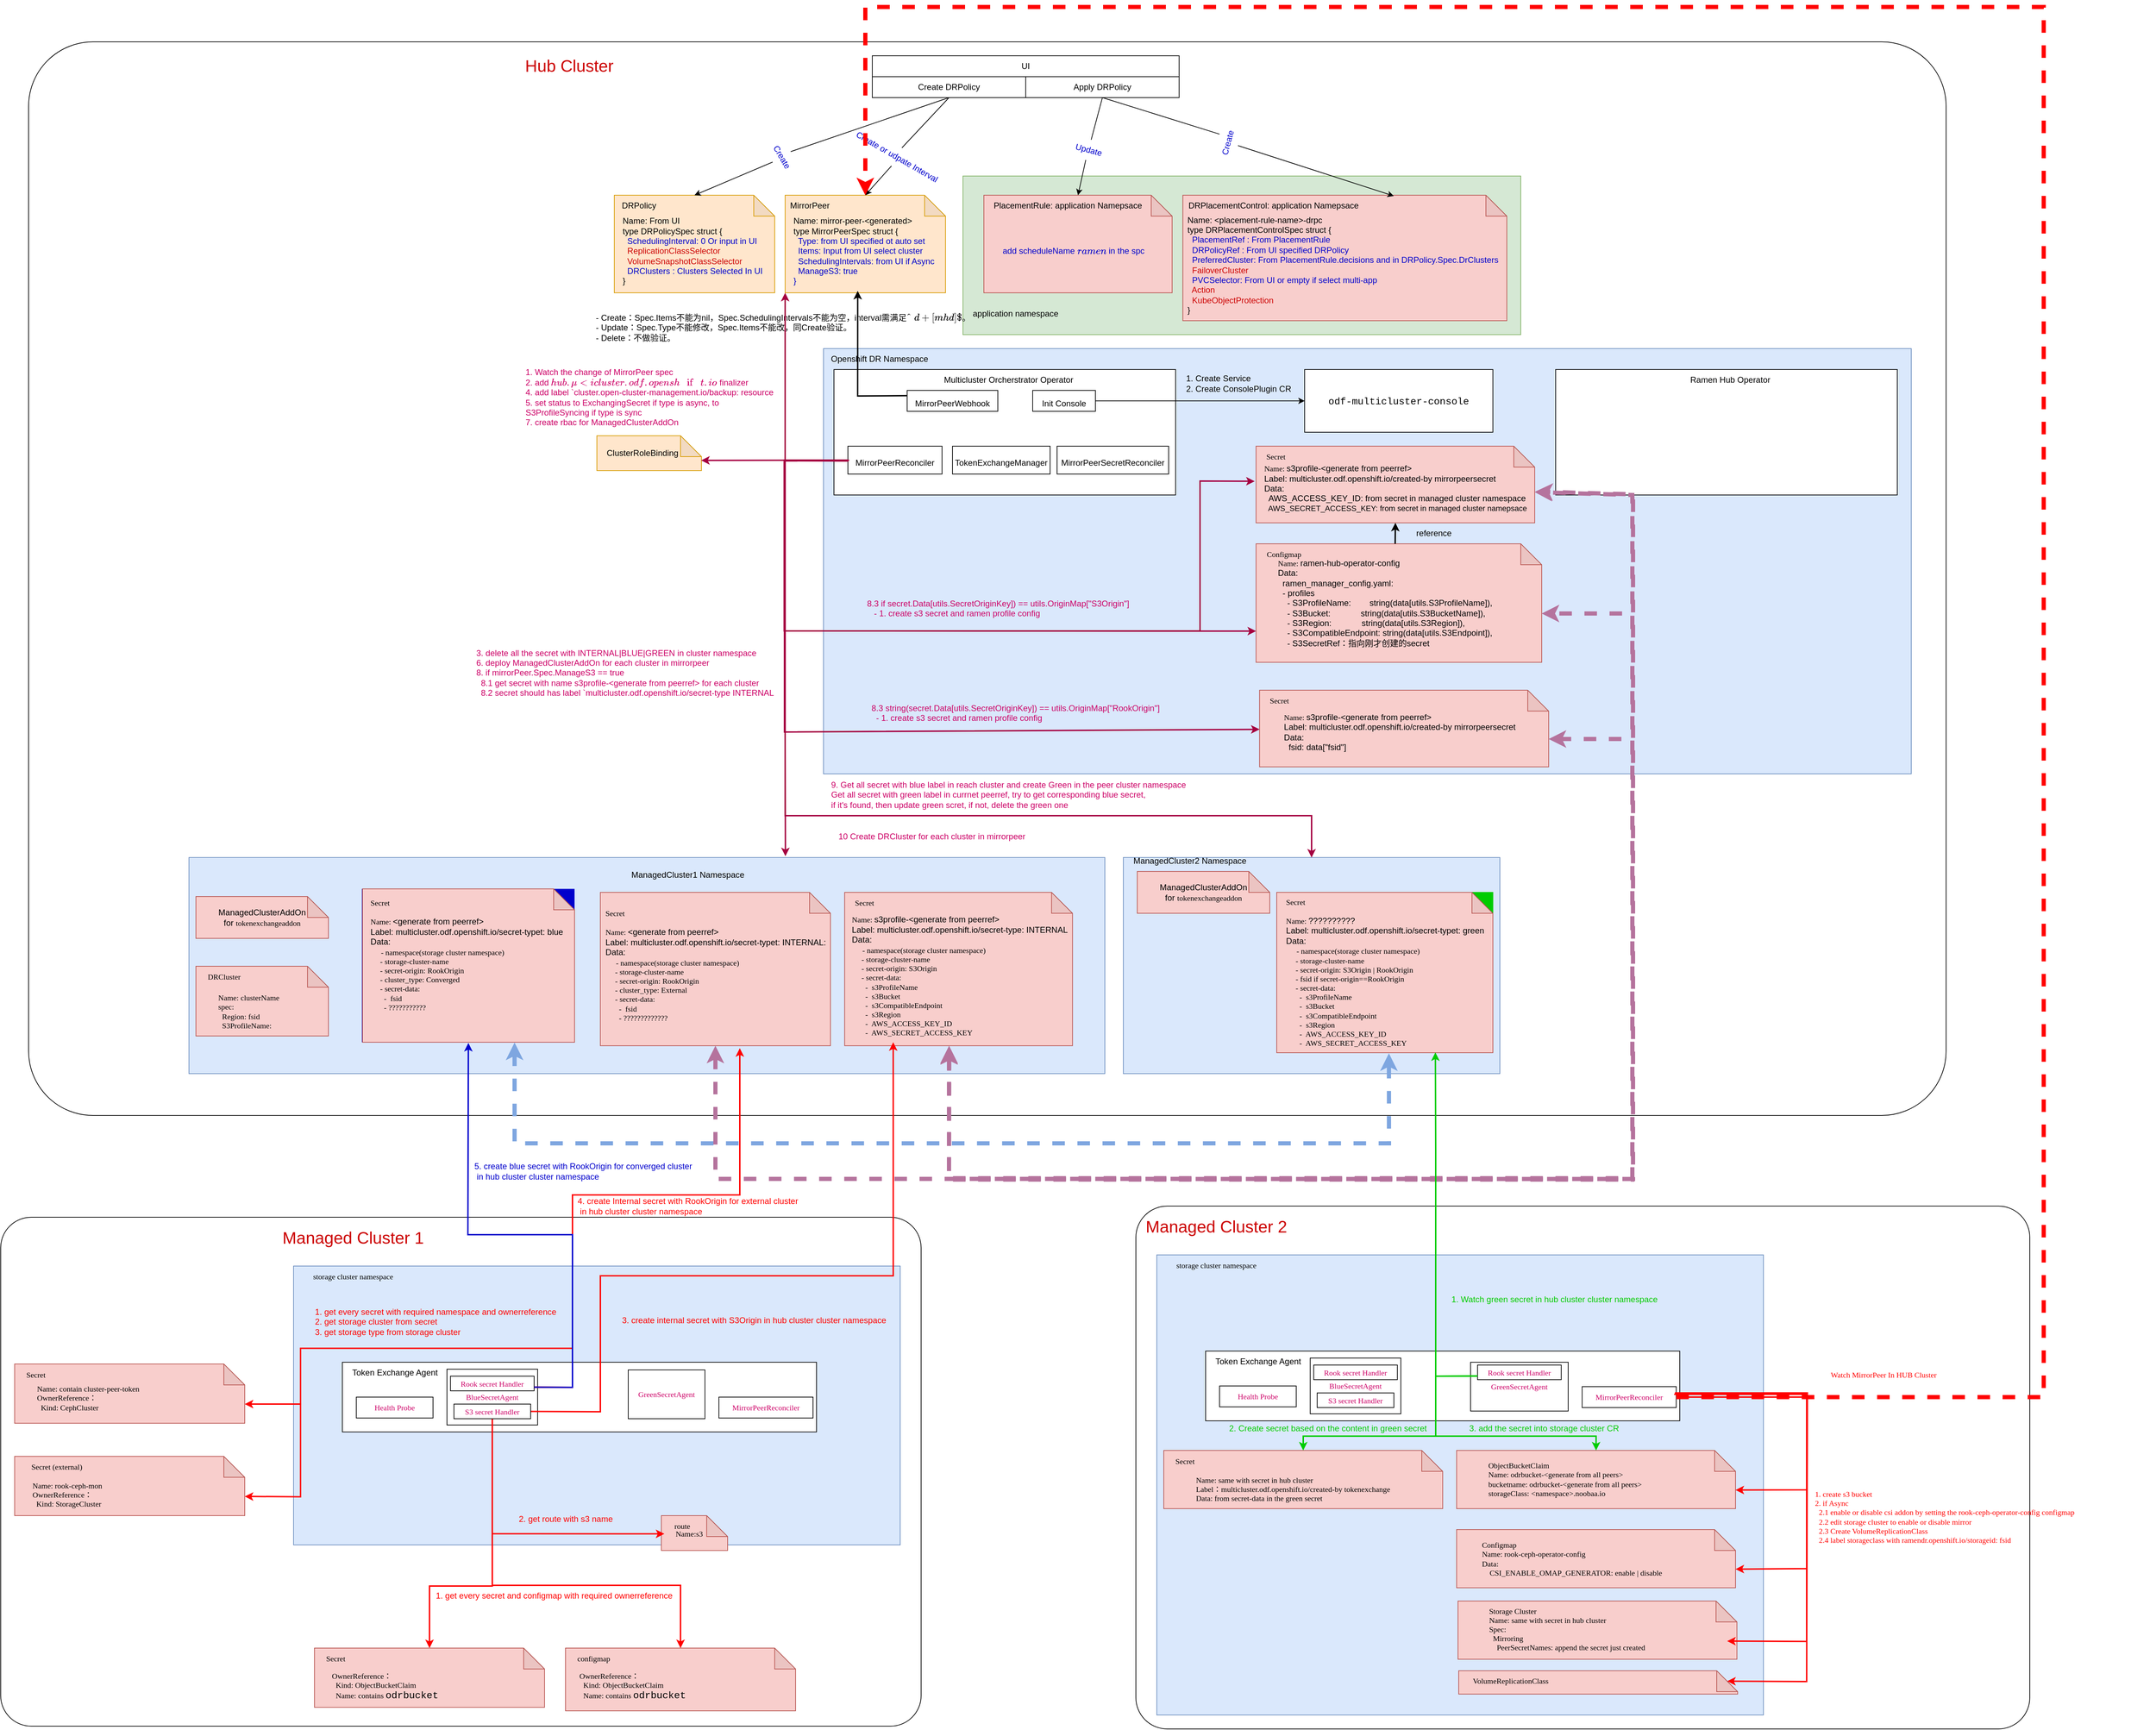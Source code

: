 <mxfile version="20.5.1" type="device"><diagram id="jIINveWOwKFRFlbjj-LH" name="Page-1"><mxGraphModel dx="2887" dy="1063" grid="1" gridSize="10" guides="1" tooltips="1" connect="1" arrows="1" fold="1" page="1" pageScale="1" pageWidth="850" pageHeight="1100" math="0" shadow="0"><root><mxCell id="0"/><mxCell id="1" parent="0"/><mxCell id="JTE-FAuTm2KnXjMH-0vw-41" value="" style="rounded=1;whiteSpace=wrap;html=1;fontColor=#CC0000;arcSize=6;" vertex="1" parent="1"><mxGeometry x="-770" y="1776" width="1320" height="730" as="geometry"/></mxCell><mxCell id="JTE-FAuTm2KnXjMH-0vw-149" value="" style="rounded=0;whiteSpace=wrap;html=1;fillColor=#dae8fc;strokeColor=#6c8ebf;" vertex="1" parent="1"><mxGeometry x="-350" y="1846" width="870" height="400" as="geometry"/></mxCell><mxCell id="JTE-FAuTm2KnXjMH-0vw-39" value="" style="rounded=1;whiteSpace=wrap;html=1;fontColor=#CC0000;arcSize=6;" vertex="1" parent="1"><mxGeometry x="-730" y="90" width="2750" height="1540" as="geometry"/></mxCell><mxCell id="JTE-FAuTm2KnXjMH-0vw-82" value="" style="rounded=0;whiteSpace=wrap;html=1;fillColor=#dae8fc;strokeColor=#6c8ebf;" vertex="1" parent="1"><mxGeometry x="410" y="530" width="1560" height="610" as="geometry"/></mxCell><mxCell id="JTE-FAuTm2KnXjMH-0vw-42" value="" style="rounded=0;whiteSpace=wrap;html=1;fillColor=#d5e8d4;strokeColor=#82b366;" vertex="1" parent="1"><mxGeometry x="610" y="282.5" width="800" height="227.5" as="geometry"/></mxCell><mxCell id="JTE-FAuTm2KnXjMH-0vw-1" value="UI" style="rounded=0;whiteSpace=wrap;html=1;" vertex="1" parent="1"><mxGeometry x="480" y="110" width="440" height="30" as="geometry"/></mxCell><mxCell id="JTE-FAuTm2KnXjMH-0vw-2" value="Create DRPolicy" style="rounded=0;whiteSpace=wrap;html=1;" vertex="1" parent="1"><mxGeometry x="480" y="140" width="220" height="30" as="geometry"/></mxCell><mxCell id="JTE-FAuTm2KnXjMH-0vw-3" value="Apply DRPolicy" style="rounded=0;whiteSpace=wrap;html=1;" vertex="1" parent="1"><mxGeometry x="700" y="140" width="220" height="30" as="geometry"/></mxCell><mxCell id="JTE-FAuTm2KnXjMH-0vw-8" value="" style="group;" vertex="1" connectable="0" parent="1"><mxGeometry x="110" y="310" width="230" height="140" as="geometry"/></mxCell><mxCell id="JTE-FAuTm2KnXjMH-0vw-4" value="" style="shape=note;whiteSpace=wrap;html=1;backgroundOutline=1;darkOpacity=0.05;fillColor=#ffe6cc;strokeColor=#d79b00;" vertex="1" parent="JTE-FAuTm2KnXjMH-0vw-8"><mxGeometry width="230" height="140" as="geometry"/></mxCell><mxCell id="JTE-FAuTm2KnXjMH-0vw-6" value="&lt;div&gt;Name: From UI&lt;/div&gt;&lt;div&gt;type DRPolicySpec struct {&lt;/div&gt;&lt;div&gt;&lt;font color=&quot;#0000cc&quot;&gt;&lt;span style=&quot;&quot;&gt;&lt;/span&gt;&amp;nbsp; SchedulingInterval: 0 Or input in UI&lt;/font&gt;&lt;/div&gt;&lt;div&gt;&lt;font color=&quot;#cc0000&quot;&gt;&lt;span style=&quot;&quot;&gt;&lt;/span&gt;&amp;nbsp; ReplicationClassSelector&amp;nbsp;&lt;/font&gt;&lt;/div&gt;&lt;div&gt;&lt;font color=&quot;#cc0000&quot;&gt;&lt;span style=&quot;&quot;&gt;&lt;/span&gt;&amp;nbsp; VolumeSnapshotClassSelector&amp;nbsp;&lt;/font&gt;&lt;/div&gt;&lt;div&gt;&lt;font color=&quot;#0000cc&quot;&gt;&lt;span style=&quot;background-color: initial;&quot;&gt;&amp;nbsp; DRClusters : Clusters Selected In UI&lt;/span&gt;&lt;br&gt;&lt;/font&gt;&lt;/div&gt;&lt;div&gt;}&lt;/div&gt;" style="text;html=1;align=left;verticalAlign=middle;resizable=0;points=[];autosize=1;strokeColor=none;fillColor=none;" vertex="1" parent="JTE-FAuTm2KnXjMH-0vw-8"><mxGeometry x="10" y="25" width="220" height="110" as="geometry"/></mxCell><mxCell id="JTE-FAuTm2KnXjMH-0vw-7" value="&lt;font color=&quot;#000000&quot;&gt;DRPolicy&lt;/font&gt;" style="text;html=1;align=center;verticalAlign=middle;resizable=0;points=[];autosize=1;strokeColor=none;fillColor=none;fontColor=#CC0000;" vertex="1" parent="JTE-FAuTm2KnXjMH-0vw-8"><mxGeometry width="70" height="30" as="geometry"/></mxCell><mxCell id="JTE-FAuTm2KnXjMH-0vw-13" value="" style="group;" vertex="1" connectable="0" parent="1"><mxGeometry x="350" y="310" width="245" height="140" as="geometry"/></mxCell><mxCell id="JTE-FAuTm2KnXjMH-0vw-10" value="" style="shape=note;whiteSpace=wrap;html=1;backgroundOutline=1;darkOpacity=0.05;fillColor=#ffe6cc;strokeColor=#d79b00;" vertex="1" parent="JTE-FAuTm2KnXjMH-0vw-13"><mxGeometry x="5" width="230" height="140" as="geometry"/></mxCell><mxCell id="JTE-FAuTm2KnXjMH-0vw-11" value="&lt;div&gt;Name: mirror-peer-&amp;lt;generated&amp;gt;&lt;/div&gt;&lt;div&gt;type MirrorPeerSpec struct {&lt;/div&gt;&lt;div&gt;&lt;span style=&quot;&quot;&gt;&lt;/span&gt;&amp;nbsp; &lt;font color=&quot;#0000cc&quot;&gt;Type: from UI specified ot auto set&amp;nbsp;&lt;/font&gt;&lt;/div&gt;&lt;div&gt;&lt;font color=&quot;#0000cc&quot;&gt;&lt;span style=&quot;&quot;&gt;&lt;/span&gt;&amp;nbsp; Items: Input from UI select cluster&lt;/font&gt;&lt;/div&gt;&lt;div&gt;&lt;font color=&quot;#0000cc&quot;&gt;&lt;span style=&quot;&quot;&gt;&lt;/span&gt;&amp;nbsp; SchedulingIntervals: from UI if Async&lt;/font&gt;&lt;/div&gt;&lt;div&gt;&lt;font color=&quot;#0000cc&quot;&gt;&lt;span style=&quot;&quot;&gt;&lt;/span&gt;&amp;nbsp; ManageS3: true&lt;/font&gt;&lt;/div&gt;&lt;div&gt;&lt;font color=&quot;#0000cc&quot;&gt;}&lt;/font&gt;&lt;/div&gt;" style="text;html=1;align=left;verticalAlign=middle;resizable=0;points=[];autosize=1;strokeColor=none;fillColor=none;" vertex="1" parent="JTE-FAuTm2KnXjMH-0vw-13"><mxGeometry x="15" y="25" width="230" height="110" as="geometry"/></mxCell><mxCell id="JTE-FAuTm2KnXjMH-0vw-12" value="&lt;font color=&quot;#000000&quot;&gt;MirrorPeer&lt;/font&gt;" style="text;html=1;align=center;verticalAlign=middle;resizable=0;points=[];autosize=1;strokeColor=none;fillColor=none;fontColor=#CC0000;" vertex="1" parent="JTE-FAuTm2KnXjMH-0vw-13"><mxGeometry width="80" height="30" as="geometry"/></mxCell><mxCell id="JTE-FAuTm2KnXjMH-0vw-18" value="" style="endArrow=classic;html=1;rounded=0;fontColor=#0000CC;exitX=0.5;exitY=1;exitDx=0;exitDy=0;entryX=0.5;entryY=0;entryDx=0;entryDy=0;entryPerimeter=0;startArrow=none;" edge="1" parent="1" source="JTE-FAuTm2KnXjMH-0vw-21" target="JTE-FAuTm2KnXjMH-0vw-4"><mxGeometry width="50" height="50" relative="1" as="geometry"><mxPoint x="400" y="430" as="sourcePoint"/><mxPoint x="240" y="170" as="targetPoint"/></mxGeometry></mxCell><mxCell id="JTE-FAuTm2KnXjMH-0vw-20" value="" style="endArrow=classic;html=1;rounded=0;fontColor=#0000CC;exitX=0.5;exitY=1;exitDx=0;exitDy=0;entryX=0.5;entryY=0;entryDx=0;entryDy=0;entryPerimeter=0;startArrow=none;" edge="1" parent="1" source="JTE-FAuTm2KnXjMH-0vw-22" target="JTE-FAuTm2KnXjMH-0vw-10"><mxGeometry width="50" height="50" relative="1" as="geometry"><mxPoint x="400" y="430" as="sourcePoint"/><mxPoint x="450" y="380" as="targetPoint"/></mxGeometry></mxCell><mxCell id="JTE-FAuTm2KnXjMH-0vw-23" value="" style="group" vertex="1" connectable="0" parent="1"><mxGeometry x="650" y="310" width="760" height="220" as="geometry"/></mxCell><mxCell id="JTE-FAuTm2KnXjMH-0vw-24" value="" style="shape=note;whiteSpace=wrap;html=1;backgroundOutline=1;darkOpacity=0.05;fillColor=#f8cecc;strokeColor=#b85450;" vertex="1" parent="JTE-FAuTm2KnXjMH-0vw-23"><mxGeometry x="-10" width="270" height="140" as="geometry"/></mxCell><mxCell id="JTE-FAuTm2KnXjMH-0vw-25" value="&lt;font color=&quot;#0000cc&quot;&gt;add scheduleName `ramen` in the spc&lt;/font&gt;" style="text;html=1;align=left;verticalAlign=middle;resizable=0;points=[];autosize=1;strokeColor=none;fillColor=none;" vertex="1" parent="JTE-FAuTm2KnXjMH-0vw-23"><mxGeometry x="15" y="65" width="230" height="30" as="geometry"/></mxCell><mxCell id="JTE-FAuTm2KnXjMH-0vw-26" value="&lt;font color=&quot;#000000&quot;&gt;PlacementRule: application Namepsace&lt;/font&gt;" style="text;html=1;align=center;verticalAlign=middle;resizable=0;points=[];autosize=1;strokeColor=none;fillColor=none;fontColor=#CC0000;" vertex="1" parent="JTE-FAuTm2KnXjMH-0vw-23"><mxGeometry x="-10" width="240" height="30" as="geometry"/></mxCell><mxCell id="JTE-FAuTm2KnXjMH-0vw-27" value="" style="endArrow=classic;html=1;rounded=0;fontColor=#0000CC;exitX=0.5;exitY=1;exitDx=0;exitDy=0;entryX=0.5;entryY=0;entryDx=0;entryDy=0;entryPerimeter=0;startArrow=none;" edge="1" parent="1" source="JTE-FAuTm2KnXjMH-0vw-28" target="JTE-FAuTm2KnXjMH-0vw-24"><mxGeometry width="50" height="50" relative="1" as="geometry"><mxPoint x="810" y="170" as="sourcePoint"/><mxPoint x="690" y="310" as="targetPoint"/></mxGeometry></mxCell><mxCell id="JTE-FAuTm2KnXjMH-0vw-29" value="" style="group" vertex="1" connectable="0" parent="1"><mxGeometry x="920" y="310" width="490" height="207.5" as="geometry"/></mxCell><mxCell id="JTE-FAuTm2KnXjMH-0vw-30" value="" style="shape=note;whiteSpace=wrap;html=1;backgroundOutline=1;darkOpacity=0.05;fillColor=#f8cecc;strokeColor=#b85450;" vertex="1" parent="JTE-FAuTm2KnXjMH-0vw-29"><mxGeometry x="5.36" width="464.64" height="180" as="geometry"/></mxCell><mxCell id="JTE-FAuTm2KnXjMH-0vw-31" value="&lt;div&gt;&lt;span style=&quot;&quot;&gt;&lt;/span&gt;Name: &amp;lt;placement-rule-name&amp;gt;-drpc&lt;br&gt;type DRPlacementControlSpec struct {&lt;/div&gt;&lt;div&gt;&lt;font color=&quot;#0000cc&quot;&gt;&amp;nbsp; PlacementRef : From PlacementRule&lt;/font&gt;&lt;/div&gt;&lt;div&gt;&lt;font color=&quot;#0000cc&quot;&gt;&lt;span style=&quot;&quot;&gt;&lt;/span&gt;&amp;nbsp; DRPolicyRef : From UI specified DRPolicy&lt;/font&gt;&lt;/div&gt;&lt;div&gt;&lt;font color=&quot;#0000cc&quot;&gt;&lt;span style=&quot;&quot;&gt;&lt;/span&gt;&amp;nbsp; PreferredCluster: From PlacementRule.decisions and in DRPolicy.Spec.DrClusters&lt;/font&gt;&lt;/div&gt;&lt;div&gt;&lt;font color=&quot;#0000cc&quot;&gt;&lt;span style=&quot;&quot;&gt;&lt;/span&gt;&amp;nbsp; &lt;/font&gt;&lt;font color=&quot;#cc0000&quot;&gt;FailoverCluster&lt;/font&gt;&lt;font color=&quot;#0000cc&quot;&gt;&amp;nbsp;&lt;/font&gt;&lt;/div&gt;&lt;div&gt;&lt;font color=&quot;#0000cc&quot;&gt;&lt;span style=&quot;&quot;&gt;&lt;/span&gt;&amp;nbsp; PVCSelector: From UI or empty if select multi-app&lt;/font&gt;&lt;/div&gt;&lt;div&gt;&lt;font color=&quot;#0000cc&quot;&gt;&lt;span style=&quot;&quot;&gt;&lt;/span&gt;&amp;nbsp; &lt;/font&gt;&lt;font color=&quot;#cc0000&quot;&gt;Action&lt;/font&gt;&lt;/div&gt;&lt;div&gt;&lt;font color=&quot;#0000cc&quot;&gt;&lt;span style=&quot;&quot;&gt;&lt;/span&gt;&amp;nbsp; &lt;/font&gt;&lt;font color=&quot;#cc0000&quot;&gt;KubeObjectProtection&lt;/font&gt;&lt;/div&gt;&lt;div&gt;}&lt;/div&gt;" style="text;html=1;align=left;verticalAlign=middle;resizable=0;points=[];autosize=1;strokeColor=none;fillColor=none;" vertex="1" parent="JTE-FAuTm2KnXjMH-0vw-29"><mxGeometry x="10.001" y="20" width="470" height="160" as="geometry"/></mxCell><mxCell id="JTE-FAuTm2KnXjMH-0vw-32" value="&lt;font color=&quot;#000000&quot;&gt;DRPlacementControl: application Namepsace&lt;/font&gt;" style="text;html=1;align=center;verticalAlign=middle;resizable=0;points=[];autosize=1;strokeColor=none;fillColor=none;fontColor=#CC0000;" vertex="1" parent="JTE-FAuTm2KnXjMH-0vw-29"><mxGeometry x="0.003" width="270" height="30" as="geometry"/></mxCell><mxCell id="JTE-FAuTm2KnXjMH-0vw-28" value="Update" style="text;html=1;align=center;verticalAlign=middle;resizable=0;points=[];autosize=1;strokeColor=none;fillColor=none;fontColor=#0000CC;rotation=15;" vertex="1" parent="1"><mxGeometry x="760" y="230" width="60" height="30" as="geometry"/></mxCell><mxCell id="JTE-FAuTm2KnXjMH-0vw-33" value="" style="endArrow=none;html=1;rounded=0;fontColor=#0000CC;exitX=0.5;exitY=1;exitDx=0;exitDy=0;entryX=0.5;entryY=0;entryDx=0;entryDy=0;entryPerimeter=0;" edge="1" parent="1" target="JTE-FAuTm2KnXjMH-0vw-28"><mxGeometry width="50" height="50" relative="1" as="geometry"><mxPoint x="810" y="170" as="sourcePoint"/><mxPoint x="775" y="310" as="targetPoint"/></mxGeometry></mxCell><mxCell id="JTE-FAuTm2KnXjMH-0vw-22" value="Create or udpate Interval" style="text;html=1;align=center;verticalAlign=middle;resizable=0;points=[];autosize=1;strokeColor=none;fillColor=none;fontColor=#0000CC;rotation=30;" vertex="1" parent="1"><mxGeometry x="435" y="240" width="160" height="30" as="geometry"/></mxCell><mxCell id="JTE-FAuTm2KnXjMH-0vw-34" value="" style="endArrow=none;html=1;rounded=0;fontColor=#0000CC;exitX=0.5;exitY=1;exitDx=0;exitDy=0;entryX=0.5;entryY=0;entryDx=0;entryDy=0;entryPerimeter=0;" edge="1" parent="1" source="JTE-FAuTm2KnXjMH-0vw-2" target="JTE-FAuTm2KnXjMH-0vw-22"><mxGeometry width="50" height="50" relative="1" as="geometry"><mxPoint x="590" y="170" as="sourcePoint"/><mxPoint x="470" y="310" as="targetPoint"/></mxGeometry></mxCell><mxCell id="JTE-FAuTm2KnXjMH-0vw-21" value="Create" style="text;html=1;align=center;verticalAlign=middle;resizable=0;points=[];autosize=1;strokeColor=none;fillColor=none;fontColor=#0000CC;rotation=60;" vertex="1" parent="1"><mxGeometry x="320" y="240" width="60" height="30" as="geometry"/></mxCell><mxCell id="JTE-FAuTm2KnXjMH-0vw-35" value="" style="endArrow=none;html=1;rounded=0;fontColor=#0000CC;exitX=0.5;exitY=1;exitDx=0;exitDy=0;entryX=0.5;entryY=0;entryDx=0;entryDy=0;entryPerimeter=0;" edge="1" parent="1" source="JTE-FAuTm2KnXjMH-0vw-2" target="JTE-FAuTm2KnXjMH-0vw-21"><mxGeometry width="50" height="50" relative="1" as="geometry"><mxPoint x="590" y="170" as="sourcePoint"/><mxPoint x="225" y="310" as="targetPoint"/></mxGeometry></mxCell><mxCell id="JTE-FAuTm2KnXjMH-0vw-36" value="" style="endArrow=classic;html=1;rounded=0;fontColor=#CC0000;exitX=0.5;exitY=1;exitDx=0;exitDy=0;entryX=0.651;entryY=0.006;entryDx=0;entryDy=0;entryPerimeter=0;startArrow=none;" edge="1" parent="1" source="JTE-FAuTm2KnXjMH-0vw-37" target="JTE-FAuTm2KnXjMH-0vw-30"><mxGeometry width="50" height="50" relative="1" as="geometry"><mxPoint x="670" y="390" as="sourcePoint"/><mxPoint x="720" y="340" as="targetPoint"/></mxGeometry></mxCell><mxCell id="JTE-FAuTm2KnXjMH-0vw-37" value="Create" style="text;html=1;align=center;verticalAlign=middle;resizable=0;points=[];autosize=1;strokeColor=none;fillColor=none;fontColor=#0000CC;rotation=-75;" vertex="1" parent="1"><mxGeometry x="960" y="220" width="60" height="30" as="geometry"/></mxCell><mxCell id="JTE-FAuTm2KnXjMH-0vw-38" value="" style="endArrow=none;html=1;rounded=0;fontColor=#CC0000;exitX=0.5;exitY=1;exitDx=0;exitDy=0;entryX=0.651;entryY=0.006;entryDx=0;entryDy=0;entryPerimeter=0;" edge="1" parent="1" source="JTE-FAuTm2KnXjMH-0vw-3" target="JTE-FAuTm2KnXjMH-0vw-37"><mxGeometry width="50" height="50" relative="1" as="geometry"><mxPoint x="810" y="170" as="sourcePoint"/><mxPoint x="1227.841" y="311.08" as="targetPoint"/></mxGeometry></mxCell><mxCell id="JTE-FAuTm2KnXjMH-0vw-40" value="&lt;font style=&quot;font-size: 24px;&quot;&gt;Hub Cluster&lt;/font&gt;" style="text;html=1;align=center;verticalAlign=middle;resizable=0;points=[];autosize=1;strokeColor=none;fillColor=none;fontColor=#CC0000;" vertex="1" parent="1"><mxGeometry x="-30" y="105" width="150" height="40" as="geometry"/></mxCell><mxCell id="JTE-FAuTm2KnXjMH-0vw-43" value="&lt;font color=&quot;#000000&quot;&gt;application namespace&lt;/font&gt;" style="text;html=1;align=center;verticalAlign=middle;resizable=0;points=[];autosize=1;strokeColor=none;fillColor=none;fontColor=#CC0000;" vertex="1" parent="1"><mxGeometry x="610" y="465" width="150" height="30" as="geometry"/></mxCell><mxCell id="JTE-FAuTm2KnXjMH-0vw-44" value="" style="rounded=0;whiteSpace=wrap;html=1;fillColor=#dae8fc;strokeColor=#6c8ebf;" vertex="1" parent="1"><mxGeometry x="-500" y="1260" width="1313.5" height="310" as="geometry"/></mxCell><mxCell id="JTE-FAuTm2KnXjMH-0vw-45" value="&lt;font color=&quot;#000000&quot;&gt;ManagedCluster1 Namespace&lt;/font&gt;" style="text;html=1;align=center;verticalAlign=middle;resizable=0;points=[];autosize=1;strokeColor=none;fillColor=none;fontColor=#CC0000;" vertex="1" parent="1"><mxGeometry x="120" y="1270" width="190" height="30" as="geometry"/></mxCell><mxCell id="JTE-FAuTm2KnXjMH-0vw-46" value="" style="rounded=0;whiteSpace=wrap;html=1;fillColor=#dae8fc;strokeColor=#6c8ebf;" vertex="1" parent="1"><mxGeometry x="840" y="1260" width="540" height="310" as="geometry"/></mxCell><mxCell id="JTE-FAuTm2KnXjMH-0vw-47" value="&lt;span style=&quot;color: rgb(0, 0, 0);&quot;&gt;ManagedCluster2 Namespace&lt;/span&gt;" style="text;html=1;align=center;verticalAlign=middle;resizable=0;points=[];autosize=1;strokeColor=none;fillColor=none;fontColor=#CC0000;" vertex="1" parent="1"><mxGeometry x="840" y="1250" width="190" height="30" as="geometry"/></mxCell><mxCell id="JTE-FAuTm2KnXjMH-0vw-57" value="" style="group" vertex="1" connectable="0" parent="1"><mxGeometry x="425" y="560" width="490" height="180" as="geometry"/></mxCell><mxCell id="JTE-FAuTm2KnXjMH-0vw-50" value="" style="rounded=0;whiteSpace=wrap;html=1;fontColor=#000000;" vertex="1" parent="JTE-FAuTm2KnXjMH-0vw-57"><mxGeometry width="490" height="180" as="geometry"/></mxCell><mxCell id="JTE-FAuTm2KnXjMH-0vw-49" value="&lt;font style=&quot;font-size: 12px;&quot;&gt;Multicluster Orcherstrator Operator&lt;/font&gt;" style="text;html=1;align=center;verticalAlign=middle;resizable=0;points=[];autosize=1;strokeColor=none;fillColor=none;fontColor=#000000;" vertex="1" parent="JTE-FAuTm2KnXjMH-0vw-57"><mxGeometry x="145" width="210" height="30" as="geometry"/></mxCell><mxCell id="JTE-FAuTm2KnXjMH-0vw-51" value="&lt;font style=&quot;font-size: 12px;&quot;&gt;MirrorPeerReconciler&lt;/font&gt;" style="rounded=0;whiteSpace=wrap;html=1;fontSize=24;fontColor=#000000;" vertex="1" parent="JTE-FAuTm2KnXjMH-0vw-57"><mxGeometry x="20" y="110" width="135" height="40" as="geometry"/></mxCell><mxCell id="JTE-FAuTm2KnXjMH-0vw-52" value="&lt;font style=&quot;font-size: 12px;&quot;&gt;MirrorPeerSecretReconciler&lt;/font&gt;" style="rounded=0;whiteSpace=wrap;html=1;fontSize=24;fontColor=#000000;" vertex="1" parent="JTE-FAuTm2KnXjMH-0vw-57"><mxGeometry x="320" y="110" width="160" height="40" as="geometry"/></mxCell><mxCell id="JTE-FAuTm2KnXjMH-0vw-53" value="&lt;font style=&quot;font-size: 12px;&quot;&gt;MirrorPeerWebhook&lt;/font&gt;" style="rounded=0;whiteSpace=wrap;html=1;fontSize=24;fontColor=#000000;" vertex="1" parent="JTE-FAuTm2KnXjMH-0vw-57"><mxGeometry x="105" y="30" width="130" height="30" as="geometry"/></mxCell><mxCell id="JTE-FAuTm2KnXjMH-0vw-54" value="&lt;font style=&quot;font-size: 12px;&quot;&gt;Init Console&lt;/font&gt;" style="rounded=0;whiteSpace=wrap;html=1;fontSize=24;fontColor=#000000;" vertex="1" parent="JTE-FAuTm2KnXjMH-0vw-57"><mxGeometry x="285" y="30" width="90" height="30" as="geometry"/></mxCell><mxCell id="JTE-FAuTm2KnXjMH-0vw-55" value="&lt;font style=&quot;font-size: 12px;&quot;&gt;TokenExchangeManager&lt;/font&gt;" style="rounded=0;whiteSpace=wrap;html=1;fontSize=24;fontColor=#000000;" vertex="1" parent="JTE-FAuTm2KnXjMH-0vw-57"><mxGeometry x="170" y="110" width="140" height="40" as="geometry"/></mxCell><mxCell id="JTE-FAuTm2KnXjMH-0vw-58" value="" style="endArrow=classic;html=1;rounded=0;fontSize=12;fontColor=#000000;entryX=0.409;entryY=1.021;entryDx=0;entryDy=0;entryPerimeter=0;exitX=0;exitY=0.25;exitDx=0;exitDy=0;fillColor=#f0a30a;strokeColor=#000000;strokeWidth=2;" edge="1" parent="1" source="JTE-FAuTm2KnXjMH-0vw-53" target="JTE-FAuTm2KnXjMH-0vw-11"><mxGeometry width="50" height="50" relative="1" as="geometry"><mxPoint x="610" y="520" as="sourcePoint"/><mxPoint x="660" y="470" as="targetPoint"/><Array as="points"><mxPoint x="459" y="598"/></Array></mxGeometry></mxCell><mxCell id="JTE-FAuTm2KnXjMH-0vw-60" value="&lt;div&gt;&amp;nbsp; - Create：Spec.Items不能为nil，Spec.SchedulingIntervals不能为空，interval需满足`^\d+[mhd]$`。&lt;/div&gt;&lt;div&gt;&amp;nbsp; - Update：Spec.Type不能修改，Spec.Items不能改，同Create验证。&lt;/div&gt;&lt;div&gt;&amp;nbsp; - Delete：不做验证。&lt;/div&gt;" style="text;html=1;align=left;verticalAlign=middle;resizable=0;points=[];autosize=1;strokeColor=none;fillColor=none;fontSize=12;fontColor=#000000;" vertex="1" parent="1"><mxGeometry x="75" y="470" width="550" height="60" as="geometry"/></mxCell><mxCell id="JTE-FAuTm2KnXjMH-0vw-62" value="&lt;div style=&quot;text-align: start;&quot;&gt;&lt;span style=&quot;background-color: initial; font-size: 14px;&quot;&gt;&lt;font face=&quot;Menlo, Monaco, Courier New, monospace&quot;&gt;odf-multicluster-console&lt;/font&gt;&lt;/span&gt;&lt;/div&gt;" style="rounded=0;whiteSpace=wrap;html=1;fontSize=12;fontColor=#000000;" vertex="1" parent="1"><mxGeometry x="1100" y="560" width="270" height="90" as="geometry"/></mxCell><mxCell id="JTE-FAuTm2KnXjMH-0vw-63" value="" style="endArrow=classic;html=1;rounded=0;fontSize=12;fontColor=#000000;exitX=1;exitY=0.5;exitDx=0;exitDy=0;entryX=0;entryY=0.5;entryDx=0;entryDy=0;" edge="1" parent="1" source="JTE-FAuTm2KnXjMH-0vw-54" target="JTE-FAuTm2KnXjMH-0vw-62"><mxGeometry width="50" height="50" relative="1" as="geometry"><mxPoint x="940" y="520" as="sourcePoint"/><mxPoint x="990" y="470" as="targetPoint"/></mxGeometry></mxCell><mxCell id="JTE-FAuTm2KnXjMH-0vw-64" value="&lt;div style=&quot;text-align: left;&quot;&gt;&lt;span style=&quot;background-color: initial;&quot;&gt;1. Create Service&lt;/span&gt;&lt;/div&gt;&lt;div style=&quot;text-align: left;&quot;&gt;&lt;span style=&quot;background-color: initial;&quot;&gt;2. Create ConsolePlugin CR&lt;/span&gt;&lt;/div&gt;" style="text;html=1;align=center;verticalAlign=middle;resizable=0;points=[];autosize=1;strokeColor=none;fillColor=none;fontSize=12;fontColor=#000000;" vertex="1" parent="1"><mxGeometry x="920" y="560" width="170" height="40" as="geometry"/></mxCell><mxCell id="JTE-FAuTm2KnXjMH-0vw-65" value="" style="endArrow=classic;html=1;rounded=0;fontSize=12;fontColor=#000000;exitX=0;exitY=0.5;exitDx=0;exitDy=0;entryX=0;entryY=1;entryDx=0;entryDy=0;entryPerimeter=0;fillColor=#d80073;strokeColor=#A50040;strokeWidth=2;" edge="1" parent="1" source="JTE-FAuTm2KnXjMH-0vw-51" target="JTE-FAuTm2KnXjMH-0vw-10"><mxGeometry width="50" height="50" relative="1" as="geometry"><mxPoint x="590" y="610" as="sourcePoint"/><mxPoint x="640" y="560" as="targetPoint"/><Array as="points"><mxPoint x="355" y="690"/></Array></mxGeometry></mxCell><mxCell id="JTE-FAuTm2KnXjMH-0vw-66" value="&lt;div style=&quot;text-align: left;&quot;&gt;&lt;span style=&quot;background-color: initial;&quot;&gt;&lt;font color=&quot;#cc0066&quot;&gt;1. Watch the change of MirrorPeer spec&lt;/font&gt;&lt;/span&gt;&lt;/div&gt;&lt;div style=&quot;text-align: left;&quot;&gt;&lt;span style=&quot;background-color: initial;&quot;&gt;&lt;font color=&quot;#cc0066&quot;&gt;2. add&amp;nbsp;`hub.multicluster.odf.openshift.io` finalizer&lt;/font&gt;&lt;/span&gt;&lt;/div&gt;&lt;div style=&quot;text-align: left;&quot;&gt;&lt;font color=&quot;#cc0066&quot;&gt;&lt;span style=&quot;background-color: initial;&quot;&gt;4. add label `&lt;/span&gt;&lt;span style=&quot;background-color: initial;&quot;&gt;cluster.open-cluster-management.io/backup: resource&lt;/span&gt;&lt;/font&gt;&lt;/div&gt;&lt;div style=&quot;text-align: left;&quot;&gt;&lt;font color=&quot;#cc0066&quot;&gt;&lt;span style=&quot;background-color: initial;&quot;&gt;5. set status to&amp;nbsp;&lt;/span&gt;&lt;/font&gt;&lt;span style=&quot;color: rgb(204, 0, 102); background-color: initial;&quot;&gt;ExchangingSecret if type is async, to&amp;nbsp;&lt;/span&gt;&lt;/div&gt;&lt;div style=&quot;text-align: left;&quot;&gt;&lt;span style=&quot;background-color: initial;&quot;&gt;&lt;font color=&quot;#cc0066&quot;&gt;S3ProfileSyncing if type is sync&lt;/font&gt;&lt;/span&gt;&lt;/div&gt;&lt;div style=&quot;text-align: left;&quot;&gt;&lt;span style=&quot;background-color: initial; color: rgb(204, 0, 102);&quot;&gt;7. create rbac for&amp;nbsp;&lt;/span&gt;&lt;span style=&quot;background-color: initial; color: rgb(204, 0, 102);&quot;&gt;ManagedClusterAddOn&lt;/span&gt;&lt;br&gt;&lt;/div&gt;" style="text;html=1;align=center;verticalAlign=middle;resizable=0;points=[];autosize=1;strokeColor=none;fillColor=none;fontSize=12;fontColor=#000000;" vertex="1" parent="1"><mxGeometry x="-30" y="550" width="380" height="100" as="geometry"/></mxCell><mxCell id="JTE-FAuTm2KnXjMH-0vw-67" value="" style="endArrow=classic;html=1;rounded=0;fontSize=12;fontColor=#000000;exitX=0;exitY=0.5;exitDx=0;exitDy=0;fillColor=#d80073;strokeColor=#A50040;strokeWidth=2;entryX=0.652;entryY=-0.006;entryDx=0;entryDy=0;entryPerimeter=0;" edge="1" parent="1"><mxGeometry width="50" height="50" relative="1" as="geometry"><mxPoint x="444.0" y="690" as="sourcePoint"/><mxPoint x="355.402" y="1258.14" as="targetPoint"/><Array as="points"><mxPoint x="354" y="690"/></Array></mxGeometry></mxCell><mxCell id="JTE-FAuTm2KnXjMH-0vw-68" value="&lt;div style=&quot;text-align: left;&quot;&gt;&lt;font color=&quot;#cc0066&quot;&gt;3. delete all the secret with INTERNAL|BLUE|GREEN in cluster namespace&lt;br&gt;&lt;/font&gt;&lt;div&gt;&lt;span style=&quot;background-color: initial;&quot;&gt;&lt;font color=&quot;#cc0066&quot;&gt;6. deploy&amp;nbsp;&lt;/font&gt;&lt;/span&gt;&lt;span style=&quot;color: rgb(204, 0, 102); background-color: initial;&quot;&gt;ManagedClusterAddOn for each cluster in mirrorpeer&lt;/span&gt;&lt;/div&gt;&lt;div&gt;&lt;font color=&quot;#cc0066&quot;&gt;8. if&amp;nbsp;&lt;/font&gt;&lt;span style=&quot;background-color: initial;&quot;&gt;&lt;font color=&quot;#cc0066&quot;&gt;mirrorPeer.Spec.ManageS3 == true&lt;/font&gt;&lt;/span&gt;&lt;/div&gt;&lt;div&gt;&lt;span style=&quot;background-color: initial;&quot;&gt;&lt;font color=&quot;#cc0066&quot;&gt;&amp;nbsp; 8.1 get secret with name s3profile-&amp;lt;generate from peerref&amp;gt; for each cluster&lt;/font&gt;&lt;/span&gt;&lt;/div&gt;&lt;div&gt;&lt;span style=&quot;background-color: initial;&quot;&gt;&lt;font color=&quot;#cc0066&quot;&gt;&amp;nbsp; 8.2 secret should has label `&lt;/font&gt;&lt;/span&gt;&lt;span style=&quot;background-color: initial;&quot;&gt;&lt;font color=&quot;#cc0066&quot;&gt;multicluster.odf.openshift.io/secret-type INTERNAL&lt;/font&gt;&lt;/span&gt;&lt;/div&gt;&lt;/div&gt;" style="text;html=1;align=center;verticalAlign=middle;resizable=0;points=[];autosize=1;strokeColor=none;fillColor=none;fontSize=12;fontColor=#000000;" vertex="1" parent="1"><mxGeometry x="-100" y="950" width="450" height="90" as="geometry"/></mxCell><mxCell id="JTE-FAuTm2KnXjMH-0vw-70" value="" style="endArrow=classic;html=1;rounded=0;fontSize=12;fontColor=#000000;exitX=0;exitY=0.5;exitDx=0;exitDy=0;entryX=0.5;entryY=0;entryDx=0;entryDy=0;fillColor=#d80073;strokeColor=#A50040;strokeWidth=2;" edge="1" parent="1" target="JTE-FAuTm2KnXjMH-0vw-46"><mxGeometry width="50" height="50" relative="1" as="geometry"><mxPoint x="446.72" y="690.31" as="sourcePoint"/><mxPoint x="1110" y="1000" as="targetPoint"/><Array as="points"><mxPoint x="355" y="690"/><mxPoint x="355" y="1200"/><mxPoint x="1110" y="1200"/></Array></mxGeometry></mxCell><mxCell id="JTE-FAuTm2KnXjMH-0vw-73" value="" style="rounded=0;whiteSpace=wrap;html=1;fontFamily=Verdana;fontSize=11;fontColor=#CC0066;" vertex="1" parent="1"><mxGeometry x="-280" y="1984" width="680" height="100" as="geometry"/></mxCell><mxCell id="JTE-FAuTm2KnXjMH-0vw-74" value="&lt;span style=&quot;color: rgb(204, 0, 102); text-align: left;&quot;&gt;&lt;font color=&quot;#000000&quot;&gt;ManagedClusterAddOn&lt;br&gt;for&amp;nbsp;&lt;/font&gt;&lt;/span&gt;&lt;font style=&quot;font-family: Verdana; font-size: 11px;&quot; color=&quot;#000000&quot;&gt;tokenexchangeaddon&lt;/font&gt;" style="shape=note;whiteSpace=wrap;html=1;backgroundOutline=1;darkOpacity=0.05;fillColor=#f8cecc;strokeColor=#b85450;" vertex="1" parent="1"><mxGeometry x="-490" y="1316" width="190" height="60" as="geometry"/></mxCell><mxCell id="JTE-FAuTm2KnXjMH-0vw-75" value="" style="group;" vertex="1" connectable="0" parent="1"><mxGeometry x="85" y="655" width="150" height="50" as="geometry"/></mxCell><mxCell id="JTE-FAuTm2KnXjMH-0vw-76" value="" style="shape=note;whiteSpace=wrap;html=1;backgroundOutline=1;darkOpacity=0.05;fillColor=#ffe6cc;strokeColor=#d79b00;" vertex="1" parent="JTE-FAuTm2KnXjMH-0vw-75"><mxGeometry width="150" height="50" as="geometry"/></mxCell><mxCell id="JTE-FAuTm2KnXjMH-0vw-78" value="&lt;font color=&quot;#000000&quot;&gt;ClusterRoleBinding&lt;/font&gt;" style="text;html=1;align=center;verticalAlign=middle;resizable=0;points=[];autosize=1;strokeColor=none;fillColor=none;fontColor=#CC0000;" vertex="1" parent="JTE-FAuTm2KnXjMH-0vw-75"><mxGeometry y="10" width="130" height="30" as="geometry"/></mxCell><mxCell id="JTE-FAuTm2KnXjMH-0vw-80" value="" style="endArrow=classic;html=1;rounded=0;fontSize=12;fontColor=#000000;exitX=0;exitY=0.5;exitDx=0;exitDy=0;entryX=0.997;entryY=0.708;entryDx=0;entryDy=0;entryPerimeter=0;fillColor=#d80073;strokeColor=#A50040;strokeWidth=2;" edge="1" parent="1" source="JTE-FAuTm2KnXjMH-0vw-51" target="JTE-FAuTm2KnXjMH-0vw-76"><mxGeometry width="50" height="50" relative="1" as="geometry"><mxPoint x="455.0" y="700" as="sourcePoint"/><mxPoint x="363.28" y="859.69" as="targetPoint"/><Array as="points"/></mxGeometry></mxCell><mxCell id="JTE-FAuTm2KnXjMH-0vw-83" value="&lt;span style=&quot;color: rgb(0, 0, 0);&quot;&gt;Openshift DR Namespace&lt;/span&gt;" style="text;html=1;align=center;verticalAlign=middle;resizable=0;points=[];autosize=1;strokeColor=none;fillColor=none;fontColor=#CC0000;" vertex="1" parent="1"><mxGeometry x="410" y="530" width="160" height="30" as="geometry"/></mxCell><mxCell id="JTE-FAuTm2KnXjMH-0vw-85" value="" style="rounded=0;whiteSpace=wrap;html=1;fontColor=#000000;" vertex="1" parent="1"><mxGeometry x="1460" y="560" width="490" height="180" as="geometry"/></mxCell><mxCell id="JTE-FAuTm2KnXjMH-0vw-86" value="&lt;font style=&quot;font-size: 12px;&quot;&gt;Ramen Hub Operator&lt;/font&gt;" style="text;html=1;align=center;verticalAlign=middle;resizable=0;points=[];autosize=1;strokeColor=none;fillColor=none;fontColor=#000000;" vertex="1" parent="1"><mxGeometry x="1640" y="560" width="140" height="30" as="geometry"/></mxCell><mxCell id="JTE-FAuTm2KnXjMH-0vw-95" value="" style="group" vertex="1" connectable="0" parent="1"><mxGeometry x="1030" y="670" width="400" height="110" as="geometry"/></mxCell><mxCell id="JTE-FAuTm2KnXjMH-0vw-92" value="" style="shape=note;whiteSpace=wrap;html=1;backgroundOutline=1;darkOpacity=0.05;fillColor=#f8cecc;strokeColor=#b85450;" vertex="1" parent="JTE-FAuTm2KnXjMH-0vw-95"><mxGeometry x="0.36" width="399.64" height="110" as="geometry"/></mxCell><mxCell id="JTE-FAuTm2KnXjMH-0vw-93" value="Secret&lt;span style=&quot;color: rgb(204, 0, 102); font-family: Helvetica; font-size: 12px; text-align: left;&quot;&gt;&amp;nbsp;&lt;/span&gt;" style="text;html=1;align=center;verticalAlign=middle;resizable=0;points=[];autosize=1;strokeColor=none;fillColor=none;fontSize=11;fontFamily=Verdana;fontColor=#000000;" vertex="1" parent="JTE-FAuTm2KnXjMH-0vw-95"><mxGeometry x="0.36" width="60" height="30" as="geometry"/></mxCell><mxCell id="JTE-FAuTm2KnXjMH-0vw-94" value="&lt;div style=&quot;text-align: left;&quot;&gt;&lt;span style=&quot;background-color: initial;&quot;&gt;Name:&amp;nbsp;&lt;/span&gt;&lt;span style=&quot;background-color: initial; font-family: Helvetica; font-size: 12px;&quot;&gt;s3profile-&amp;lt;generate from peerref&amp;gt;&lt;/span&gt;&lt;/div&gt;&lt;span style=&quot;font-family: Helvetica; font-size: 12px;&quot;&gt;&lt;div style=&quot;text-align: left;&quot;&gt;&lt;span style=&quot;background-color: initial;&quot;&gt;Label:&amp;nbsp;&lt;/span&gt;&lt;font style=&quot;background-color: initial; font-size: 11px;&quot; face=&quot;Helvetica&quot;&gt;&lt;span style=&quot;font-size: 12px;&quot;&gt;multicluster.odf.openshift.io/created-by mirrorpeersecret&lt;/span&gt;&lt;/font&gt;&lt;/div&gt;&lt;/span&gt;&lt;font face=&quot;Helvetica&quot;&gt;&lt;div style=&quot;text-align: left;&quot;&gt;&lt;span style=&quot;font-size: 12px; background-color: initial;&quot;&gt;Data:&lt;/span&gt;&lt;/div&gt;&lt;span style=&quot;font-size: 12px;&quot;&gt;&lt;div style=&quot;text-align: left;&quot;&gt;&lt;span style=&quot;background-color: initial;&quot;&gt;&amp;nbsp; AWS_ACCESS_KEY_ID: from secret in managed cluster namespace&lt;/span&gt;&lt;/div&gt;&lt;/span&gt;&lt;div style=&quot;text-align: left;&quot;&gt;&lt;span style=&quot;background-color: initial;&quot;&gt;&amp;nbsp; AWS_SECRET_ACCESS_KEY: from secret in managed cluster namepsace&lt;/span&gt;&lt;/div&gt;&lt;/font&gt;" style="text;html=1;align=center;verticalAlign=middle;resizable=0;points=[];autosize=1;strokeColor=none;fillColor=none;fontSize=11;fontFamily=Verdana;fontColor=#000000;" vertex="1" parent="JTE-FAuTm2KnXjMH-0vw-95"><mxGeometry y="20" width="400" height="80" as="geometry"/></mxCell><mxCell id="JTE-FAuTm2KnXjMH-0vw-97" value="" style="group" vertex="1" connectable="0" parent="1"><mxGeometry x="1030" y="810" width="410" height="170" as="geometry"/></mxCell><mxCell id="JTE-FAuTm2KnXjMH-0vw-98" value="" style="shape=note;whiteSpace=wrap;html=1;backgroundOutline=1;darkOpacity=0.05;fillColor=#f8cecc;strokeColor=#b85450;" vertex="1" parent="JTE-FAuTm2KnXjMH-0vw-97"><mxGeometry x="0.36" width="409.64" height="170" as="geometry"/></mxCell><mxCell id="JTE-FAuTm2KnXjMH-0vw-99" value="Configmap" style="text;html=1;align=center;verticalAlign=middle;resizable=0;points=[];autosize=1;strokeColor=none;fillColor=none;fontSize=11;fontFamily=Verdana;fontColor=#000000;" vertex="1" parent="JTE-FAuTm2KnXjMH-0vw-97"><mxGeometry x="-9.948e-14" width="80" height="30" as="geometry"/></mxCell><mxCell id="JTE-FAuTm2KnXjMH-0vw-100" value="&lt;div style=&quot;text-align: left;&quot;&gt;&lt;span style=&quot;background-color: initial;&quot;&gt;Name:&amp;nbsp;&lt;/span&gt;&lt;span style=&quot;font-family: Helvetica; background-color: initial; font-size: 12px;&quot;&gt;ramen-hub-operator-config&lt;/span&gt;&lt;/div&gt;&lt;span style=&quot;font-family: Helvetica; font-size: 12px;&quot;&gt;&lt;div style=&quot;text-align: left;&quot;&gt;&lt;span style=&quot;background-color: initial;&quot;&gt;Data:&lt;/span&gt;&lt;br&gt;&lt;/div&gt;&lt;/span&gt;&lt;font face=&quot;Helvetica&quot;&gt;&lt;div style=&quot;text-align: left;&quot;&gt;&lt;span style=&quot;background-color: initial;&quot;&gt;&lt;span style=&quot;font-size: 12px;&quot;&gt;&amp;nbsp; ramen_manager_config.yaml:&amp;nbsp;&lt;br&gt;&lt;div&gt;&amp;nbsp; - profiles&lt;/div&gt;&lt;div&gt;&amp;nbsp; &amp;nbsp; - S3ProfileName:&amp;nbsp; &amp;nbsp; &amp;nbsp; &amp;nbsp; string(data[utils.S3ProfileName]),&lt;/div&gt;&lt;div&gt;&lt;span style=&quot;&quot;&gt;&lt;/span&gt;&amp;nbsp; &amp;nbsp; - S3Bucket:&amp;nbsp; &amp;nbsp; &amp;nbsp; &amp;nbsp; &amp;nbsp; &amp;nbsp; &amp;nbsp;string(data[utils.S3BucketName]),&lt;/div&gt;&lt;div&gt;&lt;span style=&quot;&quot;&gt;&lt;/span&gt;&amp;nbsp; &amp;nbsp; - S3Region:&amp;nbsp; &amp;nbsp; &amp;nbsp; &amp;nbsp; &amp;nbsp; &amp;nbsp; &amp;nbsp;string(data[utils.S3Region]),&lt;/div&gt;&lt;div&gt;&lt;span style=&quot;&quot;&gt;&lt;/span&gt;&amp;nbsp; &amp;nbsp; - S3CompatibleEndpoint: string(data[utils.S3Endpoint]),&lt;/div&gt;&lt;div&gt;&lt;span style=&quot;&quot;&gt;&lt;/span&gt;&amp;nbsp; &amp;nbsp; - S3SecretRef：指向刚才创建的secret&lt;/div&gt;&lt;/span&gt;&lt;/span&gt;&lt;/div&gt;&lt;/font&gt;" style="text;html=1;align=center;verticalAlign=middle;resizable=0;points=[];autosize=1;strokeColor=none;fillColor=none;fontSize=11;fontFamily=Verdana;fontColor=#000000;" vertex="1" parent="JTE-FAuTm2KnXjMH-0vw-97"><mxGeometry x="20" y="14.996" width="330" height="140" as="geometry"/></mxCell><mxCell id="JTE-FAuTm2KnXjMH-0vw-101" value="" style="endArrow=classic;html=1;rounded=0;strokeColor=#000000;strokeWidth=2;fontFamily=Verdana;fontSize=11;fontColor=#000000;exitX=0.487;exitY=0;exitDx=0;exitDy=0;exitPerimeter=0;entryX=0.5;entryY=1;entryDx=0;entryDy=0;entryPerimeter=0;" edge="1" parent="1" source="JTE-FAuTm2KnXjMH-0vw-98" target="JTE-FAuTm2KnXjMH-0vw-92"><mxGeometry width="50" height="50" relative="1" as="geometry"><mxPoint x="1180" y="680" as="sourcePoint"/><mxPoint x="1230" y="630" as="targetPoint"/></mxGeometry></mxCell><mxCell id="JTE-FAuTm2KnXjMH-0vw-102" value="&lt;div style=&quot;text-align: left;&quot;&gt;reference&lt;/div&gt;" style="text;html=1;align=center;verticalAlign=middle;resizable=0;points=[];autosize=1;strokeColor=none;fillColor=none;fontSize=12;fontColor=#000000;" vertex="1" parent="1"><mxGeometry x="1250" y="780" width="70" height="30" as="geometry"/></mxCell><mxCell id="JTE-FAuTm2KnXjMH-0vw-103" value="" style="endArrow=classic;html=1;rounded=0;fontSize=12;fontColor=#000000;exitX=0;exitY=0.5;exitDx=0;exitDy=0;entryX=0;entryY=0.737;entryDx=0;entryDy=0;fillColor=#d80073;strokeColor=#A50040;strokeWidth=2;entryPerimeter=0;" edge="1" parent="1" target="JTE-FAuTm2KnXjMH-0vw-98"><mxGeometry width="50" height="50" relative="1" as="geometry"><mxPoint x="445.72" y="690.31" as="sourcePoint"/><mxPoint x="1109" y="1190" as="targetPoint"/><Array as="points"><mxPoint x="354" y="690"/><mxPoint x="354" y="935"/></Array></mxGeometry></mxCell><mxCell id="JTE-FAuTm2KnXjMH-0vw-104" value="" style="endArrow=classic;html=1;rounded=0;fontSize=12;fontColor=#000000;exitX=0;exitY=0.5;exitDx=0;exitDy=0;entryX=-0.004;entryY=0.379;entryDx=0;entryDy=0;fillColor=#d80073;strokeColor=#A50040;strokeWidth=2;entryPerimeter=0;" edge="1" parent="1" target="JTE-FAuTm2KnXjMH-0vw-94"><mxGeometry width="50" height="50" relative="1" as="geometry"><mxPoint x="445.36" y="690.31" as="sourcePoint"/><mxPoint x="1040.0" y="935" as="targetPoint"/><Array as="points"><mxPoint x="353.64" y="690"/><mxPoint x="353.64" y="935"/><mxPoint x="790" y="935"/><mxPoint x="950" y="935"/><mxPoint x="950" y="720"/></Array></mxGeometry></mxCell><mxCell id="JTE-FAuTm2KnXjMH-0vw-107" value="&lt;div style=&quot;text-align: left;&quot;&gt;&lt;font color=&quot;#cc0066&quot;&gt;8.3 if secret.Data[utils.SecretOriginKey]) == utils.OriginMap[&quot;S3Origin&quot;]&lt;br&gt;&amp;nbsp; &amp;nbsp;- 1. create s3 secret and ramen profile config&lt;/font&gt;&lt;/div&gt;&lt;div style=&quot;text-align: left;&quot;&gt;&lt;br&gt;&lt;/div&gt;" style="text;html=1;align=center;verticalAlign=middle;resizable=0;points=[];autosize=1;strokeColor=none;fillColor=none;fontSize=12;fontColor=#000000;" vertex="1" parent="1"><mxGeometry x="460" y="880" width="400" height="60" as="geometry"/></mxCell><mxCell id="JTE-FAuTm2KnXjMH-0vw-108" value="" style="group" vertex="1" connectable="0" parent="1"><mxGeometry x="1035" y="1020" width="415" height="110" as="geometry"/></mxCell><mxCell id="JTE-FAuTm2KnXjMH-0vw-109" value="" style="shape=note;whiteSpace=wrap;html=1;backgroundOutline=1;darkOpacity=0.05;fillColor=#f8cecc;strokeColor=#b85450;" vertex="1" parent="JTE-FAuTm2KnXjMH-0vw-108"><mxGeometry x="0.373" width="414.627" height="110" as="geometry"/></mxCell><mxCell id="JTE-FAuTm2KnXjMH-0vw-110" value="Secret&lt;span style=&quot;color: rgb(204, 0, 102); font-family: Helvetica; font-size: 12px; text-align: left;&quot;&gt;&amp;nbsp;&lt;/span&gt;" style="text;html=1;align=center;verticalAlign=middle;resizable=0;points=[];autosize=1;strokeColor=none;fillColor=none;fontSize=11;fontFamily=Verdana;fontColor=#000000;" vertex="1" parent="JTE-FAuTm2KnXjMH-0vw-108"><mxGeometry x="0.373" width="60" height="30" as="geometry"/></mxCell><mxCell id="JTE-FAuTm2KnXjMH-0vw-111" value="&lt;div style=&quot;text-align: left;&quot;&gt;&lt;span style=&quot;background-color: initial;&quot;&gt;Name:&amp;nbsp;&lt;/span&gt;&lt;span style=&quot;background-color: initial; font-family: Helvetica; font-size: 12px;&quot;&gt;s3profile-&amp;lt;generate from peerref&amp;gt;&lt;/span&gt;&lt;/div&gt;&lt;span style=&quot;font-family: Helvetica; font-size: 12px;&quot;&gt;&lt;div style=&quot;text-align: left;&quot;&gt;&lt;span style=&quot;background-color: initial;&quot;&gt;Label:&amp;nbsp;&lt;/span&gt;&lt;font style=&quot;background-color: initial; font-size: 11px;&quot; face=&quot;Helvetica&quot;&gt;&lt;span style=&quot;font-size: 12px;&quot;&gt;multicluster.odf.openshift.io/created-by mirrorpeersecret&lt;/span&gt;&lt;/font&gt;&lt;/div&gt;&lt;/span&gt;&lt;font face=&quot;Helvetica&quot;&gt;&lt;div style=&quot;text-align: left;&quot;&gt;&lt;span style=&quot;font-size: 12px; background-color: initial;&quot;&gt;Data:&lt;/span&gt;&lt;/div&gt;&lt;div style=&quot;text-align: left;&quot;&gt;&lt;span style=&quot;background-color: initial;&quot;&gt;&lt;span style=&quot;font-size: 12px;&quot;&gt;&amp;nbsp; fsid:&amp;nbsp;&lt;/span&gt;&lt;/span&gt;&lt;span style=&quot;background-color: initial; font-size: 12px;&quot;&gt;data[&quot;fsid&quot;]&lt;/span&gt;&lt;/div&gt;&lt;/font&gt;" style="text;html=1;align=center;verticalAlign=middle;resizable=0;points=[];autosize=1;strokeColor=none;fillColor=none;fontSize=11;fontFamily=Verdana;fontColor=#000000;" vertex="1" parent="JTE-FAuTm2KnXjMH-0vw-108"><mxGeometry x="20.75" y="25" width="360" height="70" as="geometry"/></mxCell><mxCell id="JTE-FAuTm2KnXjMH-0vw-113" value="" style="endArrow=classic;html=1;rounded=0;fontSize=12;fontColor=#000000;exitX=0;exitY=0.5;exitDx=0;exitDy=0;fillColor=#d80073;strokeColor=#A50040;strokeWidth=2;" edge="1" parent="1" target="JTE-FAuTm2KnXjMH-0vw-109"><mxGeometry width="50" height="50" relative="1" as="geometry"><mxPoint x="445.72" y="691.31" as="sourcePoint"/><mxPoint x="1030.36" y="936.29" as="targetPoint"/><Array as="points"><mxPoint x="354" y="691"/><mxPoint x="354" y="1080"/></Array></mxGeometry></mxCell><mxCell id="JTE-FAuTm2KnXjMH-0vw-114" value="&lt;div style=&quot;text-align: left;&quot;&gt;&lt;font color=&quot;#cc0066&quot;&gt;8.3 string(secret.Data[utils.SecretOriginKey]) == utils.OriginMap[&quot;RookOrigin&quot;]&lt;br&gt;&amp;nbsp; - 1. create s3 secret and ramen profile config&lt;/font&gt;&lt;/div&gt;&lt;div style=&quot;text-align: left;&quot;&gt;&lt;br&gt;&lt;/div&gt;" style="text;html=1;align=center;verticalAlign=middle;resizable=0;points=[];autosize=1;strokeColor=none;fillColor=none;fontSize=12;fontColor=#000000;" vertex="1" parent="1"><mxGeometry x="465" y="1030" width="440" height="60" as="geometry"/></mxCell><mxCell id="JTE-FAuTm2KnXjMH-0vw-115" value="&lt;div style=&quot;text-align: left;&quot;&gt;&lt;font color=&quot;#cc0066&quot;&gt;9. Get all secret with blue label in reach cluster and create Green in the peer cluster namespace&lt;/font&gt;&lt;/div&gt;&lt;div style=&quot;text-align: left;&quot;&gt;&lt;font color=&quot;#cc0066&quot;&gt;Get all secret with green label in currnet peerref, try to get corresponding blue secret, &lt;br&gt;if it's found, then update green scret, if not, delete the green one&lt;/font&gt;&lt;/div&gt;" style="text;html=1;align=center;verticalAlign=middle;resizable=0;points=[];autosize=1;strokeColor=none;fillColor=none;fontSize=12;fontColor=#000000;" vertex="1" parent="1"><mxGeometry x="410" y="1140" width="530" height="60" as="geometry"/></mxCell><mxCell id="JTE-FAuTm2KnXjMH-0vw-116" value="&lt;span style=&quot;color: rgb(204, 0, 102); text-align: left;&quot;&gt;&lt;font color=&quot;#000000&quot;&gt;ManagedClusterAddOn&lt;br&gt;for&amp;nbsp;&lt;/font&gt;&lt;/span&gt;&lt;font style=&quot;font-family: Verdana; font-size: 11px;&quot; color=&quot;#000000&quot;&gt;tokenexchangeaddon&lt;/font&gt;" style="shape=note;whiteSpace=wrap;html=1;backgroundOutline=1;darkOpacity=0.05;fillColor=#f8cecc;strokeColor=#b85450;" vertex="1" parent="1"><mxGeometry x="860" y="1280" width="190" height="60" as="geometry"/></mxCell><mxCell id="JTE-FAuTm2KnXjMH-0vw-120" value="" style="group" vertex="1" connectable="0" parent="1"><mxGeometry x="440" y="1310" width="396.5" height="240" as="geometry"/></mxCell><mxCell id="JTE-FAuTm2KnXjMH-0vw-121" value="" style="shape=note;whiteSpace=wrap;html=1;backgroundOutline=1;darkOpacity=0.05;fillColor=#f8cecc;strokeColor=#b85450;" vertex="1" parent="JTE-FAuTm2KnXjMH-0vw-120"><mxGeometry x="0.357" width="326.756" height="220" as="geometry"/></mxCell><mxCell id="JTE-FAuTm2KnXjMH-0vw-122" value="Secret&lt;span style=&quot;color: rgb(204, 0, 102); font-family: Helvetica; font-size: 12px; text-align: left;&quot;&gt;&amp;nbsp;&lt;/span&gt;" style="text;html=1;align=center;verticalAlign=middle;resizable=0;points=[];autosize=1;strokeColor=none;fillColor=none;fontSize=11;fontFamily=Verdana;fontColor=#000000;" vertex="1" parent="JTE-FAuTm2KnXjMH-0vw-120"><mxGeometry x="0.357" width="60" height="30" as="geometry"/></mxCell><mxCell id="JTE-FAuTm2KnXjMH-0vw-123" value="&lt;div style=&quot;text-align: left;&quot;&gt;&lt;span style=&quot;background-color: initial;&quot;&gt;Name:&amp;nbsp;&lt;/span&gt;&lt;span style=&quot;background-color: initial; font-family: Helvetica; font-size: 12px;&quot;&gt;s3profile-&amp;lt;generate from peerref&amp;gt;&lt;/span&gt;&lt;/div&gt;&lt;span style=&quot;font-family: Helvetica; font-size: 12px;&quot;&gt;&lt;div style=&quot;text-align: left;&quot;&gt;&lt;span style=&quot;background-color: initial;&quot;&gt;Label:&amp;nbsp;&lt;/span&gt;&lt;span style=&quot;background-color: initial;&quot;&gt;multicluster.odf.openshift.io/secret-type: INTERNAL&lt;/span&gt;&lt;/div&gt;&lt;/span&gt;&lt;font face=&quot;Helvetica&quot;&gt;&lt;div style=&quot;text-align: left;&quot;&gt;&lt;span style=&quot;font-size: 12px; background-color: initial;&quot;&gt;Data:&lt;/span&gt;&lt;/div&gt;&lt;span style=&quot;font-size: 12px;&quot;&gt;&lt;div style=&quot;text-align: left;&quot;&gt;&lt;span style=&quot;background-color: initial;&quot;&gt;&amp;nbsp;&amp;nbsp;&lt;/span&gt;&lt;span style=&quot;background-color: initial; font-family: Verdana; font-size: 11px;&quot;&gt;&amp;nbsp; &amp;nbsp;- namespace(storage cluster namespace)&lt;/span&gt;&lt;/div&gt;&lt;/span&gt;&lt;/font&gt;&lt;div style=&quot;text-align: left;&quot;&gt;&amp;nbsp; &amp;nbsp; &amp;nbsp;- storage-cluster-name&lt;/div&gt;&lt;div style=&quot;text-align: left;&quot;&gt;&amp;nbsp; &amp;nbsp; &amp;nbsp;- secret-origin: S3Origin&lt;/div&gt;&lt;div style=&quot;text-align: left;&quot;&gt;&lt;span style=&quot;background-color: initial;&quot;&gt;&amp;nbsp; &amp;nbsp; &amp;nbsp;- secret-data:&lt;/span&gt;&lt;br&gt;&lt;/div&gt;&lt;div style=&quot;text-align: left;&quot;&gt;&amp;nbsp; &amp;nbsp; &amp;nbsp; &amp;nbsp;-&amp;nbsp; s3ProfileName&lt;/div&gt;&lt;div style=&quot;text-align: left;&quot;&gt;&amp;nbsp; &amp;nbsp; &amp;nbsp; &amp;nbsp;-&amp;nbsp; s3Bucket&lt;/div&gt;&lt;div style=&quot;text-align: left;&quot;&gt;&amp;nbsp; &amp;nbsp; &amp;nbsp; &amp;nbsp;-&amp;nbsp; s3CompatibleEndpoint&lt;/div&gt;&lt;div style=&quot;text-align: left;&quot;&gt;&amp;nbsp; &amp;nbsp; &amp;nbsp; &amp;nbsp;-&amp;nbsp; s3Region&lt;/div&gt;&lt;div style=&quot;text-align: left;&quot;&gt;&amp;nbsp; &amp;nbsp; &amp;nbsp; &amp;nbsp;-&amp;nbsp; AWS_ACCESS_KEY_ID&lt;/div&gt;&lt;div style=&quot;text-align: left;&quot;&gt;&amp;nbsp; &amp;nbsp; &amp;nbsp; &amp;nbsp;-&amp;nbsp; AWS_SECRET_ACCESS_KEY&lt;/div&gt;" style="text;html=1;align=center;verticalAlign=middle;resizable=0;points=[];autosize=1;strokeColor=none;fillColor=none;fontSize=11;fontFamily=Verdana;fontColor=#000000;" vertex="1" parent="JTE-FAuTm2KnXjMH-0vw-120"><mxGeometry x="0.357" y="25.005" width="330" height="190" as="geometry"/></mxCell><mxCell id="JTE-FAuTm2KnXjMH-0vw-128" value="" style="group;strokeColor=#00CC00;fillColor=#00CC00;" vertex="1" connectable="0" parent="1"><mxGeometry x="1060" y="1310" width="310.004" height="230.002" as="geometry"/></mxCell><mxCell id="JTE-FAuTm2KnXjMH-0vw-129" value="&lt;br&gt;&lt;font style=&quot;font-size: 11px;&quot; face=&quot;Helvetica&quot;&gt;&lt;/font&gt;" style="shape=note;whiteSpace=wrap;html=1;backgroundOutline=1;darkOpacity=0.05;fillColor=#f8cecc;strokeColor=#b85450;" vertex="1" parent="JTE-FAuTm2KnXjMH-0vw-128"><mxGeometry width="310" height="230" as="geometry"/></mxCell><mxCell id="JTE-FAuTm2KnXjMH-0vw-130" value="&lt;div style=&quot;text-align: left;&quot;&gt;&lt;span style=&quot;background-color: initial;&quot;&gt;Secret&lt;br&gt;&lt;br&gt;Name:&amp;nbsp;&lt;/span&gt;&lt;span style=&quot;background-color: initial; font-family: Helvetica; font-size: 12px;&quot;&gt;??????????&lt;/span&gt;&lt;/div&gt;&lt;span style=&quot;font-family: Helvetica; font-size: 12px; background-color: initial; text-align: left;&quot;&gt;Label:&amp;nbsp;&lt;/span&gt;&lt;font style=&quot;font-family: Helvetica; font-size: 12px; background-color: initial; text-align: left;&quot; face=&quot;Helvetica&quot;&gt;multicluster.odf.openshift.io/secret-typet: green&lt;/font&gt;&lt;span style=&quot;font-family: Helvetica; font-size: 12px; color: rgb(204, 0, 102); text-align: left;&quot;&gt;&lt;font color=&quot;#000000&quot;&gt;&lt;br&gt;&lt;/font&gt;&lt;/span&gt;&lt;span style=&quot;font-family: Helvetica; font-size: 12px;&quot;&gt;&lt;div style=&quot;text-align: left;&quot;&gt;&lt;span style=&quot;background-color: initial;&quot;&gt;Data:&lt;/span&gt;&lt;br&gt;&lt;/div&gt;&lt;/span&gt;&lt;font face=&quot;Helvetica&quot;&gt;&lt;div style=&quot;text-align: left;&quot;&gt;&lt;font style=&quot;text-align: center;&quot; face=&quot;Helvetica&quot;&gt;&lt;span style=&quot;font-size: 12px;&quot;&gt;&lt;div style=&quot;text-align: left;&quot;&gt;&lt;span style=&quot;background-color: initial;&quot;&gt;&amp;nbsp;&amp;nbsp;&lt;/span&gt;&lt;span style=&quot;background-color: initial; font-family: Verdana; font-size: 11px;&quot;&gt;&amp;nbsp; &amp;nbsp;- namespace(storage cluster namespace)&lt;/span&gt;&lt;/div&gt;&lt;/span&gt;&lt;/font&gt;&lt;div style=&quot;font-family: Verdana;&quot;&gt;&amp;nbsp; &amp;nbsp; &amp;nbsp;- storage-cluster-name&lt;/div&gt;&lt;div style=&quot;font-family: Verdana;&quot;&gt;&amp;nbsp; &amp;nbsp; &amp;nbsp;- secret-origin: S3Origin | RookOrigin&lt;/div&gt;&lt;div style=&quot;font-family: Verdana;&quot;&gt;&amp;nbsp; &amp;nbsp; &amp;nbsp;- fsid if secret-origin==RookOrigin&lt;/div&gt;&lt;div style=&quot;font-family: Verdana;&quot;&gt;&amp;nbsp; &amp;nbsp; &amp;nbsp;- secret-data:&lt;/div&gt;&lt;div style=&quot;font-family: Verdana;&quot;&gt;&amp;nbsp; &amp;nbsp; &amp;nbsp; &amp;nbsp;-&amp;nbsp; s3ProfileName&lt;/div&gt;&lt;div style=&quot;font-family: Verdana;&quot;&gt;&amp;nbsp; &amp;nbsp; &amp;nbsp; &amp;nbsp;-&amp;nbsp; s3Bucket&lt;/div&gt;&lt;div style=&quot;font-family: Verdana;&quot;&gt;&amp;nbsp; &amp;nbsp; &amp;nbsp; &amp;nbsp;-&amp;nbsp; s3CompatibleEndpoint&lt;/div&gt;&lt;div style=&quot;font-family: Verdana;&quot;&gt;&amp;nbsp; &amp;nbsp; &amp;nbsp; &amp;nbsp;-&amp;nbsp; s3Region&lt;/div&gt;&lt;div style=&quot;font-family: Verdana;&quot;&gt;&amp;nbsp; &amp;nbsp; &amp;nbsp; &amp;nbsp;-&amp;nbsp; AWS_ACCESS_KEY_ID&lt;/div&gt;&lt;div style=&quot;font-family: Verdana;&quot;&gt;&amp;nbsp; &amp;nbsp; &amp;nbsp; &amp;nbsp;-&amp;nbsp; AWS_SECRET_ACCESS_KEY&lt;/div&gt;&lt;/div&gt;&lt;/font&gt;" style="text;html=1;align=center;verticalAlign=middle;resizable=0;points=[];autosize=1;strokeColor=none;fillColor=none;fontSize=11;fontFamily=Verdana;fontColor=#000000;" vertex="1" parent="JTE-FAuTm2KnXjMH-0vw-128"><mxGeometry x="0.004" y="0.002" width="310" height="230" as="geometry"/></mxCell><mxCell id="JTE-FAuTm2KnXjMH-0vw-131" value="" style="shape=note;whiteSpace=wrap;html=1;backgroundOutline=1;darkOpacity=0.05;fillColor=#f8cecc;strokeColor=#b85450;" vertex="1" parent="1"><mxGeometry x="-490" y="1416" width="190" height="100" as="geometry"/></mxCell><mxCell id="JTE-FAuTm2KnXjMH-0vw-132" value="DRCluster" style="text;html=1;align=center;verticalAlign=middle;resizable=0;points=[];autosize=1;strokeColor=none;fillColor=none;fontSize=11;fontFamily=Verdana;fontColor=#000000;" vertex="1" parent="1"><mxGeometry x="-490" y="1416" width="80" height="30" as="geometry"/></mxCell><mxCell id="JTE-FAuTm2KnXjMH-0vw-133" value="Name: clusterName&lt;br&gt;spec:&lt;br&gt;&amp;nbsp; Region: fsid&lt;br&gt;&amp;nbsp; S3ProfileName:&amp;nbsp;" style="text;html=1;align=left;verticalAlign=middle;resizable=0;points=[];autosize=1;strokeColor=none;fillColor=none;fontSize=11;fontFamily=Verdana;fontColor=#000000;" vertex="1" parent="1"><mxGeometry x="-460" y="1446" width="130" height="70" as="geometry"/></mxCell><mxCell id="JTE-FAuTm2KnXjMH-0vw-134" value="&lt;div style=&quot;text-align: left;&quot;&gt;&lt;font color=&quot;#cc0066&quot;&gt;10 Create DRCluster for each cluster in mirrorpeer&lt;/font&gt;&lt;/div&gt;" style="text;html=1;align=center;verticalAlign=middle;resizable=0;points=[];autosize=1;strokeColor=none;fillColor=none;fontSize=12;fontColor=#000000;" vertex="1" parent="1"><mxGeometry x="420" y="1215" width="290" height="30" as="geometry"/></mxCell><mxCell id="JTE-FAuTm2KnXjMH-0vw-135" value="" style="endArrow=classic;startArrow=classic;html=1;rounded=0;strokeColor=#7EA6E0;strokeWidth=6;fontFamily=Verdana;fontSize=11;fontColor=#000000;exitX=0.717;exitY=1.002;exitDx=0;exitDy=0;exitPerimeter=0;entryX=0.519;entryY=1.004;entryDx=0;entryDy=0;entryPerimeter=0;dashed=1;" edge="1" parent="1" source="JTE-FAuTm2KnXjMH-0vw-193" target="JTE-FAuTm2KnXjMH-0vw-130"><mxGeometry width="50" height="50" relative="1" as="geometry"><mxPoint x="990" y="1210" as="sourcePoint"/><mxPoint x="1040" y="1160" as="targetPoint"/><Array as="points"><mxPoint x="-33" y="1670"/><mxPoint x="1221" y="1670"/></Array></mxGeometry></mxCell><mxCell id="JTE-FAuTm2KnXjMH-0vw-136" value="" style="endArrow=classic;startArrow=classic;html=1;rounded=0;strokeColor=#B5739D;strokeWidth=6;fontFamily=Verdana;fontSize=11;fontColor=#000000;exitX=0.454;exitY=1.009;exitDx=0;exitDy=0;exitPerimeter=0;dashed=1;entryX=0;entryY=0;entryDx=414.627;entryDy=70;entryPerimeter=0;" edge="1" parent="1" target="JTE-FAuTm2KnXjMH-0vw-109"><mxGeometry width="50" height="50" relative="1" as="geometry"><mxPoint x="590.134" y="1530.002" as="sourcePoint"/><mxPoint x="1560.894" y="1533.852" as="targetPoint"/><Array as="points"><mxPoint x="590" y="1720"/><mxPoint x="1570" y="1720"/><mxPoint x="1570" y="1090"/></Array></mxGeometry></mxCell><mxCell id="JTE-FAuTm2KnXjMH-0vw-137" value="" style="endArrow=classic;startArrow=classic;html=1;rounded=0;strokeColor=#B5739D;strokeWidth=6;fontFamily=Verdana;fontSize=11;fontColor=#000000;exitX=0.454;exitY=1.009;exitDx=0;exitDy=0;exitPerimeter=0;dashed=1;entryX=0;entryY=0;entryDx=409.64;entryDy=100;entryPerimeter=0;" edge="1" parent="1" target="JTE-FAuTm2KnXjMH-0vw-98"><mxGeometry width="50" height="50" relative="1" as="geometry"><mxPoint x="590.134" y="1531.002" as="sourcePoint"/><mxPoint x="1450" y="1091" as="targetPoint"/><Array as="points"><mxPoint x="590" y="1721"/><mxPoint x="1570" y="1721"/><mxPoint x="1570" y="910"/></Array></mxGeometry></mxCell><mxCell id="JTE-FAuTm2KnXjMH-0vw-138" value="" style="endArrow=classic;startArrow=classic;html=1;rounded=0;strokeColor=#B5739D;strokeWidth=6;fontFamily=Verdana;fontSize=11;fontColor=#000000;exitX=0.454;exitY=1.009;exitDx=0;exitDy=0;exitPerimeter=0;dashed=1;" edge="1" parent="1" target="JTE-FAuTm2KnXjMH-0vw-94"><mxGeometry width="50" height="50" relative="1" as="geometry"><mxPoint x="590.134" y="1532.002" as="sourcePoint"/><mxPoint x="1440" y="911" as="targetPoint"/><Array as="points"><mxPoint x="590" y="1722"/><mxPoint x="1570" y="1722"/><mxPoint x="1570" y="740"/></Array></mxGeometry></mxCell><mxCell id="JTE-FAuTm2KnXjMH-0vw-140" value="&lt;font style=&quot;font-size: 24px;&quot;&gt;Managed Cluster 1&lt;/font&gt;" style="text;html=1;align=center;verticalAlign=middle;resizable=0;points=[];autosize=1;strokeColor=none;fillColor=none;fontColor=#CC0000;" vertex="1" parent="1"><mxGeometry x="-380" y="1786" width="230" height="40" as="geometry"/></mxCell><mxCell id="JTE-FAuTm2KnXjMH-0vw-141" value="&lt;font color=&quot;#000000&quot;&gt;Token Exchange Agent&lt;/font&gt;" style="text;html=1;align=center;verticalAlign=middle;resizable=0;points=[];autosize=1;strokeColor=none;fillColor=none;fontColor=#CC0000;" vertex="1" parent="1"><mxGeometry x="-280" y="1984" width="150" height="30" as="geometry"/></mxCell><mxCell id="JTE-FAuTm2KnXjMH-0vw-142" value="Health Probe" style="rounded=0;whiteSpace=wrap;html=1;fontFamily=Verdana;fontSize=11;fontColor=#CC0066;" vertex="1" parent="1"><mxGeometry x="-260" y="2034" width="110" height="30" as="geometry"/></mxCell><mxCell id="JTE-FAuTm2KnXjMH-0vw-144" value="GreenSecretAgent" style="rounded=0;whiteSpace=wrap;html=1;fontFamily=Verdana;fontSize=11;fontColor=#CC0066;" vertex="1" parent="1"><mxGeometry x="130" y="1995" width="110" height="70" as="geometry"/></mxCell><mxCell id="JTE-FAuTm2KnXjMH-0vw-145" value="BlueSecretAgent" style="rounded=0;whiteSpace=wrap;html=1;fontFamily=Verdana;fontSize=11;fontColor=#CC0066;" vertex="1" parent="1"><mxGeometry x="-130" y="1994" width="130" height="80" as="geometry"/></mxCell><mxCell id="JTE-FAuTm2KnXjMH-0vw-146" value="MirrorPeerReconciler" style="rounded=0;whiteSpace=wrap;html=1;fontFamily=Verdana;fontSize=11;fontColor=#CC0066;" vertex="1" parent="1"><mxGeometry x="260" y="2034" width="135" height="30" as="geometry"/></mxCell><mxCell id="JTE-FAuTm2KnXjMH-0vw-150" value="storage cluster namespace" style="text;html=1;align=center;verticalAlign=middle;resizable=0;points=[];autosize=1;strokeColor=none;fillColor=none;fontSize=11;fontFamily=Verdana;fontColor=#000000;" vertex="1" parent="1"><mxGeometry x="-350" y="1846" width="170" height="30" as="geometry"/></mxCell><mxCell id="JTE-FAuTm2KnXjMH-0vw-161" value="" style="group;fillColor=#FFFFFF;" vertex="1" connectable="0" parent="1"><mxGeometry x="40" y="2394" width="330" height="90" as="geometry"/></mxCell><mxCell id="JTE-FAuTm2KnXjMH-0vw-155" value="&lt;div style=&quot;text-align: left;&quot;&gt;&lt;br&gt;&lt;/div&gt;" style="shape=note;whiteSpace=wrap;html=1;backgroundOutline=1;darkOpacity=0.05;fillColor=#f8cecc;strokeColor=#b85450;" vertex="1" parent="JTE-FAuTm2KnXjMH-0vw-161"><mxGeometry width="330" height="90" as="geometry"/></mxCell><mxCell id="JTE-FAuTm2KnXjMH-0vw-156" value="configmap" style="text;html=1;align=center;verticalAlign=middle;resizable=0;points=[];autosize=1;strokeColor=none;fillColor=none;fontSize=11;fontFamily=Verdana;fontColor=#000000;" vertex="1" parent="JTE-FAuTm2KnXjMH-0vw-161"><mxGeometry width="80" height="30" as="geometry"/></mxCell><mxCell id="JTE-FAuTm2KnXjMH-0vw-157" value="&lt;div style=&quot;text-align: left;&quot;&gt;&lt;span style=&quot;background-color: initial;&quot;&gt;OwnerReference：&lt;/span&gt;&lt;/div&gt;&lt;div style=&quot;text-align: left;&quot;&gt;&lt;span style=&quot;background-color: initial;&quot;&gt;&amp;nbsp; Kind: ObjectBucketClaim&lt;/span&gt;&lt;/div&gt;&lt;div style=&quot;text-align: left;&quot;&gt;&lt;span style=&quot;background-color: initial;&quot;&gt;&amp;nbsp; Name: contains&amp;nbsp;&lt;/span&gt;&lt;span style=&quot;font-family: Menlo, Monaco, &amp;quot;Courier New&amp;quot;, monospace; background-color: initial; font-size: 14px;&quot;&gt;odrbucket&lt;/span&gt;&lt;span style=&quot;color: rgb(206, 145, 120); font-family: Menlo, Monaco, &amp;quot;Courier New&amp;quot;, monospace; background-color: initial; font-size: 14px;&quot;&gt;&amp;nbsp;&lt;/span&gt;&lt;/div&gt;" style="text;html=1;align=center;verticalAlign=middle;resizable=0;points=[];autosize=1;strokeColor=none;fillColor=none;fontSize=11;fontFamily=Verdana;fontColor=#000000;" vertex="1" parent="JTE-FAuTm2KnXjMH-0vw-161"><mxGeometry x="-5" y="25" width="210" height="60" as="geometry"/></mxCell><mxCell id="JTE-FAuTm2KnXjMH-0vw-162" value="" style="endArrow=classic;html=1;rounded=0;fontSize=12;fontColor=#000000;exitX=0.5;exitY=1;exitDx=0;exitDy=0;fillColor=#d80073;strokeColor=#FF0000;strokeWidth=2;" edge="1" parent="1" source="JTE-FAuTm2KnXjMH-0vw-145" target="JTE-FAuTm2KnXjMH-0vw-155"><mxGeometry width="50" height="50" relative="1" as="geometry"><mxPoint x="291.72" y="1794.31" as="sourcePoint"/><mxPoint x="955" y="2364" as="targetPoint"/><Array as="points"><mxPoint x="-65" y="2304"/><mxPoint x="205" y="2304"/></Array></mxGeometry></mxCell><mxCell id="JTE-FAuTm2KnXjMH-0vw-164" value="" style="endArrow=classic;html=1;rounded=0;fontSize=12;fontColor=#000000;exitX=0.5;exitY=1;exitDx=0;exitDy=0;fillColor=#d80073;strokeColor=#FF0000;strokeWidth=2;" edge="1" parent="1" target="JTE-FAuTm2KnXjMH-0vw-148"><mxGeometry width="50" height="50" relative="1" as="geometry"><mxPoint x="-65" y="2066" as="sourcePoint"/><mxPoint x="205" y="2395" as="targetPoint"/><Array as="points"><mxPoint x="-65" y="2305"/><mxPoint x="-155" y="2305"/></Array></mxGeometry></mxCell><mxCell id="JTE-FAuTm2KnXjMH-0vw-165" value="&lt;div style=&quot;text-align: left;&quot;&gt;&lt;font color=&quot;#ff0000&quot;&gt;1. get every secret and configmap with required ownerreference&amp;nbsp;&lt;/font&gt;&lt;/div&gt;" style="text;html=1;align=center;verticalAlign=middle;resizable=0;points=[];autosize=1;strokeColor=none;fillColor=none;fontSize=12;fontColor=#000000;" vertex="1" parent="1"><mxGeometry x="-160" y="2304" width="370" height="30" as="geometry"/></mxCell><mxCell id="JTE-FAuTm2KnXjMH-0vw-166" value="" style="group;fillColor=none;" vertex="1" connectable="0" parent="1"><mxGeometry x="177.5" y="2204" width="95" height="50" as="geometry"/></mxCell><mxCell id="JTE-FAuTm2KnXjMH-0vw-167" value="&lt;div style=&quot;text-align: left;&quot;&gt;&lt;br&gt;&lt;/div&gt;" style="shape=note;whiteSpace=wrap;html=1;backgroundOutline=1;darkOpacity=0.05;fillColor=#f8cecc;strokeColor=#b85450;" vertex="1" parent="JTE-FAuTm2KnXjMH-0vw-166"><mxGeometry width="95.0" height="50" as="geometry"/></mxCell><mxCell id="JTE-FAuTm2KnXjMH-0vw-168" value="route" style="text;html=1;align=center;verticalAlign=middle;resizable=0;points=[];autosize=1;strokeColor=none;fillColor=none;fontSize=11;fontFamily=Verdana;fontColor=#000000;" vertex="1" parent="JTE-FAuTm2KnXjMH-0vw-166"><mxGeometry x="4.318" width="50" height="30" as="geometry"/></mxCell><mxCell id="JTE-FAuTm2KnXjMH-0vw-169" value="&lt;div style=&quot;text-align: left;&quot;&gt;Name:s3&lt;/div&gt;" style="text;html=1;align=center;verticalAlign=middle;resizable=0;points=[];autosize=1;strokeColor=none;fillColor=none;fontSize=11;fontFamily=Verdana;fontColor=#000000;" vertex="1" parent="JTE-FAuTm2KnXjMH-0vw-166"><mxGeometry x="4.318" y="11.111" width="70" height="30" as="geometry"/></mxCell><mxCell id="JTE-FAuTm2KnXjMH-0vw-170" value="" style="endArrow=classic;html=1;rounded=0;fontSize=12;fontColor=#000000;exitX=0.5;exitY=1;exitDx=0;exitDy=0;fillColor=#d80073;strokeColor=#FF0000;strokeWidth=2;" edge="1" parent="1" target="JTE-FAuTm2KnXjMH-0vw-169"><mxGeometry width="50" height="50" relative="1" as="geometry"><mxPoint x="-65" y="2065" as="sourcePoint"/><mxPoint x="-155" y="2393" as="targetPoint"/><Array as="points"><mxPoint x="-65" y="2230"/></Array></mxGeometry></mxCell><mxCell id="JTE-FAuTm2KnXjMH-0vw-171" value="&lt;div style=&quot;text-align: left;&quot;&gt;&lt;font color=&quot;#ff0000&quot;&gt;2. get route with s3 name&lt;/font&gt;&lt;/div&gt;" style="text;html=1;align=center;verticalAlign=middle;resizable=0;points=[];autosize=1;strokeColor=none;fillColor=none;fontSize=12;fontColor=#000000;" vertex="1" parent="1"><mxGeometry x="-40" y="2194" width="160" height="30" as="geometry"/></mxCell><mxCell id="JTE-FAuTm2KnXjMH-0vw-172" value="" style="endArrow=classic;html=1;rounded=0;fontSize=12;fontColor=#000000;exitX=1;exitY=0.5;exitDx=0;exitDy=0;fillColor=#d80073;strokeColor=#FF0000;strokeWidth=2;entryX=0.211;entryY=1;entryDx=0;entryDy=0;entryPerimeter=0;" edge="1" parent="1" source="JTE-FAuTm2KnXjMH-0vw-174" target="JTE-FAuTm2KnXjMH-0vw-123"><mxGeometry width="50" height="50" relative="1" as="geometry"><mxPoint x="-55" y="1981" as="sourcePoint"/><mxPoint x="190" y="1690" as="targetPoint"/><Array as="points"><mxPoint x="90" y="2055"/><mxPoint x="90" y="1860"/><mxPoint x="510" y="1860"/></Array></mxGeometry></mxCell><mxCell id="JTE-FAuTm2KnXjMH-0vw-173" value="&lt;div style=&quot;text-align: left;&quot;&gt;&lt;font color=&quot;#ff0000&quot;&gt;3. create internal secret with S3Origin in hub cluster cluster namespace&lt;/font&gt;&lt;/div&gt;" style="text;html=1;align=center;verticalAlign=middle;resizable=0;points=[];autosize=1;strokeColor=none;fillColor=none;fontSize=12;fontColor=#000000;" vertex="1" parent="1"><mxGeometry x="110" y="1909" width="400" height="30" as="geometry"/></mxCell><mxCell id="JTE-FAuTm2KnXjMH-0vw-174" value="S3 secret Handler" style="rounded=0;whiteSpace=wrap;html=1;fontFamily=Verdana;fontSize=11;fontColor=#CC0066;" vertex="1" parent="1"><mxGeometry x="-120" y="2044" width="110" height="21" as="geometry"/></mxCell><mxCell id="JTE-FAuTm2KnXjMH-0vw-175" value="Rook secret Handler" style="rounded=0;whiteSpace=wrap;html=1;fontFamily=Verdana;fontSize=11;fontColor=#CC0066;" vertex="1" parent="1"><mxGeometry x="-125" y="2004" width="120" height="21" as="geometry"/></mxCell><mxCell id="JTE-FAuTm2KnXjMH-0vw-187" value="" style="endArrow=classic;html=1;rounded=0;fontSize=12;fontColor=#000000;exitX=1;exitY=0.75;exitDx=0;exitDy=0;fillColor=#d80073;strokeColor=#FF0000;strokeWidth=2;entryX=0;entryY=0;entryDx=330;entryDy=57.5;entryPerimeter=0;" edge="1" parent="1" source="JTE-FAuTm2KnXjMH-0vw-175" target="JTE-FAuTm2KnXjMH-0vw-178"><mxGeometry width="50" height="50" relative="1" as="geometry"><mxPoint y="2064.5" as="sourcePoint"/><mxPoint x="519.987" y="1634.005" as="targetPoint"/><Array as="points"><mxPoint x="50" y="2020"/><mxPoint x="50" y="1964"/><mxPoint x="-340" y="1964"/><mxPoint x="-340" y="2044"/></Array></mxGeometry></mxCell><mxCell id="JTE-FAuTm2KnXjMH-0vw-188" value="" style="endArrow=classic;html=1;rounded=0;fontSize=12;fontColor=#000000;exitX=1;exitY=0.75;exitDx=0;exitDy=0;fillColor=#d80073;strokeColor=#FF0000;strokeWidth=2;entryX=0;entryY=0;entryDx=330;entryDy=57.5;entryPerimeter=0;" edge="1" parent="1" target="JTE-FAuTm2KnXjMH-0vw-184"><mxGeometry width="50" height="50" relative="1" as="geometry"><mxPoint x="-5" y="2019.86" as="sourcePoint"/><mxPoint x="580" y="2312" as="targetPoint"/><Array as="points"><mxPoint x="50" y="2020.11"/><mxPoint x="50" y="1964"/><mxPoint x="-340" y="1964"/><mxPoint x="-340" y="2177"/></Array></mxGeometry></mxCell><mxCell id="JTE-FAuTm2KnXjMH-0vw-189" value="&lt;div style=&quot;text-align: left;&quot;&gt;&lt;font color=&quot;#ff0000&quot;&gt;1. get every secret with required namespace and ownerreference&amp;nbsp;&lt;br&gt;2. get storage cluster from secret&lt;br&gt;3. get storage type from storage cluster&lt;/font&gt;&lt;/div&gt;" style="text;html=1;align=center;verticalAlign=middle;resizable=0;points=[];autosize=1;strokeColor=none;fillColor=none;fontSize=12;fontColor=#000000;" vertex="1" parent="1"><mxGeometry x="-330" y="1896" width="370" height="60" as="geometry"/></mxCell><mxCell id="JTE-FAuTm2KnXjMH-0vw-190" value="" style="endArrow=classic;html=1;rounded=0;fontSize=12;fontColor=#000000;fillColor=#d80073;strokeColor=#FF0000;strokeWidth=2;entryX=0.625;entryY=0.998;entryDx=0;entryDy=0;entryPerimeter=0;exitX=1;exitY=0.75;exitDx=0;exitDy=0;" edge="1" parent="1" source="JTE-FAuTm2KnXjMH-0vw-175"><mxGeometry width="50" height="50" relative="1" as="geometry"><mxPoint y="1974" as="sourcePoint"/><mxPoint x="290" y="1533.56" as="targetPoint"/><Array as="points"><mxPoint x="50" y="2020"/><mxPoint x="50" y="1744"/><mxPoint x="290" y="1744"/></Array></mxGeometry></mxCell><mxCell id="JTE-FAuTm2KnXjMH-0vw-191" value="&lt;div style=&quot;text-align: left;&quot;&gt;&lt;font color=&quot;#ff0000&quot;&gt;4. create Internal secret with RookOrigin for external cluster&lt;/font&gt;&lt;/div&gt;&lt;div style=&quot;text-align: left;&quot;&gt;&lt;font color=&quot;#ff0000&quot;&gt;&amp;nbsp;in hub cluster cluster namespace&lt;/font&gt;&lt;/div&gt;" style="text;html=1;align=center;verticalAlign=middle;resizable=0;points=[];autosize=1;strokeColor=none;fillColor=none;fontSize=12;fontColor=#000000;" vertex="1" parent="1"><mxGeometry x="45" y="1740" width="340" height="40" as="geometry"/></mxCell><mxCell id="JTE-FAuTm2KnXjMH-0vw-158" value="" style="group;fillColor=none;container=0;" vertex="1" connectable="0" parent="1"><mxGeometry x="-320" y="2394" width="330" height="85" as="geometry"/></mxCell><mxCell id="JTE-FAuTm2KnXjMH-0vw-148" value="&lt;div style=&quot;text-align: left;&quot;&gt;&lt;br&gt;&lt;/div&gt;" style="shape=note;whiteSpace=wrap;html=1;backgroundOutline=1;darkOpacity=0.05;fillColor=#f8cecc;strokeColor=#b85450;" vertex="1" parent="1"><mxGeometry x="-320" y="2394" width="330" height="85" as="geometry"/></mxCell><mxCell id="JTE-FAuTm2KnXjMH-0vw-151" value="Secret" style="text;html=1;align=center;verticalAlign=middle;resizable=0;points=[];autosize=1;strokeColor=none;fillColor=none;fontSize=11;fontFamily=Verdana;fontColor=#000000;" vertex="1" parent="1"><mxGeometry x="-320" y="2394" width="60" height="30" as="geometry"/></mxCell><mxCell id="JTE-FAuTm2KnXjMH-0vw-154" value="&lt;div style=&quot;text-align: left;&quot;&gt;&lt;span style=&quot;background-color: initial;&quot;&gt;OwnerReference：&lt;/span&gt;&lt;/div&gt;&lt;div style=&quot;text-align: left;&quot;&gt;&lt;span style=&quot;background-color: initial;&quot;&gt;&amp;nbsp; Kind: ObjectBucketClaim&lt;/span&gt;&lt;/div&gt;&lt;div style=&quot;text-align: left;&quot;&gt;&lt;span style=&quot;background-color: initial;&quot;&gt;&amp;nbsp; Name: contains&amp;nbsp;&lt;/span&gt;&lt;span style=&quot;font-family: Menlo, Monaco, &amp;quot;Courier New&amp;quot;, monospace; background-color: initial; font-size: 14px;&quot;&gt;odrbucket&lt;/span&gt;&lt;span style=&quot;color: rgb(206, 145, 120); font-family: Menlo, Monaco, &amp;quot;Courier New&amp;quot;, monospace; background-color: initial; font-size: 14px;&quot;&gt;&amp;nbsp;&lt;/span&gt;&lt;/div&gt;" style="text;html=1;align=center;verticalAlign=middle;resizable=0;points=[];autosize=1;strokeColor=none;fillColor=none;fontSize=11;fontFamily=Verdana;fontColor=#000000;" vertex="1" parent="1"><mxGeometry x="-320" y="2419" width="210" height="60" as="geometry"/></mxCell><mxCell id="JTE-FAuTm2KnXjMH-0vw-177" value="" style="group;fillColor=none;container=0;" vertex="1" connectable="0" parent="1"><mxGeometry x="-750" y="1986.5" width="330" height="85" as="geometry"/></mxCell><mxCell id="JTE-FAuTm2KnXjMH-0vw-178" value="&lt;div style=&quot;text-align: left;&quot;&gt;&lt;br&gt;&lt;/div&gt;" style="shape=note;whiteSpace=wrap;html=1;backgroundOutline=1;darkOpacity=0.05;fillColor=#f8cecc;strokeColor=#b85450;" vertex="1" parent="1"><mxGeometry x="-750" y="1986.5" width="330" height="85" as="geometry"/></mxCell><mxCell id="JTE-FAuTm2KnXjMH-0vw-179" value="Secret" style="text;html=1;align=center;verticalAlign=middle;resizable=0;points=[];autosize=1;strokeColor=none;fillColor=none;fontSize=11;fontFamily=Verdana;fontColor=#000000;" vertex="1" parent="1"><mxGeometry x="-750" y="1986.5" width="60" height="30" as="geometry"/></mxCell><mxCell id="JTE-FAuTm2KnXjMH-0vw-180" value="&lt;div style=&quot;text-align: left;&quot;&gt;Name: contain cluster-peer-token&lt;br&gt;&lt;div&gt;&lt;span style=&quot;background-color: initial;&quot;&gt;OwnerReference：&lt;/span&gt;&lt;/div&gt;&lt;div&gt;&lt;span style=&quot;background-color: initial;&quot;&gt;&amp;nbsp; Kind:&amp;nbsp;&lt;/span&gt;&lt;span style=&quot;background-color: initial;&quot;&gt;CephCluster&lt;/span&gt;&lt;/div&gt;&lt;div&gt;&lt;span style=&quot;background-color: initial;&quot;&gt;&lt;br&gt;&lt;/span&gt;&lt;/div&gt;&lt;/div&gt;" style="text;html=1;align=center;verticalAlign=middle;resizable=0;points=[];autosize=1;strokeColor=none;fillColor=none;fontSize=11;fontFamily=Verdana;fontColor=#000000;" vertex="1" parent="1"><mxGeometry x="-750" y="2006.5" width="210" height="70" as="geometry"/></mxCell><mxCell id="JTE-FAuTm2KnXjMH-0vw-183" value="" style="group;fillColor=none;container=0;" vertex="1" connectable="0" parent="1"><mxGeometry x="-750" y="2119" width="330" height="85" as="geometry"/></mxCell><mxCell id="JTE-FAuTm2KnXjMH-0vw-184" value="&lt;div style=&quot;text-align: left;&quot;&gt;&lt;br&gt;&lt;/div&gt;" style="shape=note;whiteSpace=wrap;html=1;backgroundOutline=1;darkOpacity=0.05;fillColor=#f8cecc;strokeColor=#b85450;" vertex="1" parent="1"><mxGeometry x="-750" y="2119" width="330" height="85" as="geometry"/></mxCell><mxCell id="JTE-FAuTm2KnXjMH-0vw-185" value="Secret (external)" style="text;html=1;align=center;verticalAlign=middle;resizable=0;points=[];autosize=1;strokeColor=none;fillColor=none;fontSize=11;fontFamily=Verdana;fontColor=#000000;" vertex="1" parent="1"><mxGeometry x="-750" y="2119" width="120" height="30" as="geometry"/></mxCell><mxCell id="JTE-FAuTm2KnXjMH-0vw-186" value="&lt;div style=&quot;text-align: left;&quot;&gt;Name: rook-ceph-mon&lt;br&gt;&lt;div&gt;&lt;span style=&quot;background-color: initial;&quot;&gt;OwnerReference：&lt;/span&gt;&lt;/div&gt;&lt;div&gt;&lt;span style=&quot;background-color: initial;&quot;&gt;&amp;nbsp; Kind:&amp;nbsp;&lt;/span&gt;&lt;span style=&quot;background-color: initial;&quot;&gt;StorageCluster&lt;/span&gt;&lt;/div&gt;&lt;/div&gt;" style="text;html=1;align=center;verticalAlign=middle;resizable=0;points=[];autosize=1;strokeColor=none;fillColor=none;fontSize=11;fontFamily=Verdana;fontColor=#000000;" vertex="1" parent="1"><mxGeometry x="-750" y="2149" width="150" height="50" as="geometry"/></mxCell><mxCell id="JTE-FAuTm2KnXjMH-0vw-117" value="&lt;br&gt;&lt;font style=&quot;font-size: 11px;&quot; face=&quot;Helvetica&quot;&gt;&lt;/font&gt;" style="shape=note;whiteSpace=wrap;html=1;backgroundOutline=1;darkOpacity=0.05;fillColor=#f8cecc;strokeColor=#b85450;" vertex="1" parent="1"><mxGeometry x="90" y="1310" width="330" height="220" as="geometry"/></mxCell><mxCell id="JTE-FAuTm2KnXjMH-0vw-118" value="&lt;div style=&quot;text-align: left;&quot;&gt;&lt;span style=&quot;background-color: initial;&quot;&gt;Secret&lt;br&gt;&lt;br&gt;Name: &lt;font face=&quot;Helvetica&quot;&gt;&lt;span style=&quot;font-size: 12px;&quot;&gt;&amp;lt;generate from peerref&amp;gt;&lt;/span&gt;&lt;/font&gt;&lt;/span&gt;&lt;/div&gt;&lt;span style=&quot;font-family: Helvetica; font-size: 12px; background-color: initial; text-align: left;&quot;&gt;Label:&amp;nbsp;&lt;/span&gt;&lt;font style=&quot;font-family: Helvetica; font-size: 12px; background-color: initial; text-align: left;&quot; face=&quot;Helvetica&quot;&gt;multicluster.odf.openshift.io/secret-typet: INTERNAL:&lt;/font&gt;&lt;span style=&quot;font-family: Helvetica; font-size: 12px; color: rgb(204, 0, 102); text-align: left;&quot;&gt;&lt;font color=&quot;#000000&quot;&gt;&lt;br&gt;&lt;/font&gt;&lt;/span&gt;&lt;span style=&quot;font-family: Helvetica; font-size: 12px;&quot;&gt;&lt;div style=&quot;text-align: left;&quot;&gt;&lt;span style=&quot;background-color: initial;&quot;&gt;Data:&lt;/span&gt;&lt;br&gt;&lt;/div&gt;&lt;/span&gt;&lt;div style=&quot;text-align: left;&quot;&gt;&lt;font style=&quot;font-family: Helvetica; text-align: center;&quot; face=&quot;Helvetica&quot;&gt;&lt;span style=&quot;font-size: 12px;&quot;&gt;&lt;div style=&quot;text-align: left;&quot;&gt;&lt;span style=&quot;background-color: initial;&quot;&gt;&amp;nbsp;&amp;nbsp;&lt;/span&gt;&lt;span style=&quot;background-color: initial; font-family: Verdana; font-size: 11px;&quot;&gt;&amp;nbsp; &amp;nbsp;- namespace(storage cluster namespace)&lt;/span&gt;&lt;/div&gt;&lt;/span&gt;&lt;/font&gt;&lt;div style=&quot;font-family: Verdana;&quot;&gt;&amp;nbsp; &amp;nbsp; &amp;nbsp;- storage-cluster-name&lt;/div&gt;&lt;div style=&quot;&quot;&gt;&amp;nbsp; &amp;nbsp; &amp;nbsp;- secret-origin: RookOrigin&lt;br&gt;&amp;nbsp; &amp;nbsp; &amp;nbsp;- cluster_type:&amp;nbsp;&lt;span style=&quot;font-family: Verdana; background-color: initial;&quot;&gt;External&lt;/span&gt;&lt;/div&gt;&lt;div style=&quot;&quot;&gt;&lt;span style=&quot;background-color: initial;&quot;&gt;&amp;nbsp; &amp;nbsp; &amp;nbsp;- secret-data:&lt;/span&gt;&lt;br&gt;&lt;/div&gt;&lt;div style=&quot;font-family: Verdana;&quot;&gt;&amp;nbsp; &amp;nbsp; &amp;nbsp; &amp;nbsp;-&amp;nbsp; fsid&lt;/div&gt;&lt;div style=&quot;font-family: Verdana;&quot;&gt;&amp;nbsp; &amp;nbsp; &amp;nbsp; &amp;nbsp;- ?????????????&lt;/div&gt;&lt;/div&gt;" style="text;html=1;align=center;verticalAlign=middle;resizable=0;points=[];autosize=1;strokeColor=none;fillColor=none;fontSize=11;fontFamily=Verdana;fontColor=#000000;" vertex="1" parent="1"><mxGeometry x="85.004" y="1325.002" width="340" height="180" as="geometry"/></mxCell><mxCell id="JTE-FAuTm2KnXjMH-0vw-198" value="" style="group;fillColor=#0000CC;" vertex="1" connectable="0" parent="1"><mxGeometry x="-251.996" y="1305" width="304.996" height="220" as="geometry"/></mxCell><mxCell id="JTE-FAuTm2KnXjMH-0vw-193" value="&lt;br&gt;&lt;font style=&quot;font-size: 11px;&quot; face=&quot;Helvetica&quot;&gt;&lt;/font&gt;" style="shape=note;whiteSpace=wrap;html=1;backgroundOutline=1;darkOpacity=0.05;fillColor=#f8cecc;strokeColor=#b85450;" vertex="1" parent="JTE-FAuTm2KnXjMH-0vw-198"><mxGeometry x="0.986" width="304.01" height="220" as="geometry"/></mxCell><mxCell id="JTE-FAuTm2KnXjMH-0vw-194" value="&lt;div style=&quot;text-align: left;&quot;&gt;&lt;span style=&quot;background-color: initial;&quot;&gt;Secret&lt;br&gt;&lt;br&gt;Name:&amp;nbsp;&lt;/span&gt;&lt;span style=&quot;font-family: Helvetica; font-size: 12px;&quot;&gt;&amp;lt;generate from peerref&amp;gt;&lt;/span&gt;&lt;/div&gt;&lt;span style=&quot;font-family: Helvetica; font-size: 12px; background-color: initial; text-align: left;&quot;&gt;Label:&amp;nbsp;&lt;/span&gt;&lt;font style=&quot;font-family: Helvetica; font-size: 12px; background-color: initial; text-align: left;&quot; face=&quot;Helvetica&quot;&gt;multicluster.odf.openshift.io/secret-typet: blue&lt;/font&gt;&lt;span style=&quot;font-family: Helvetica; font-size: 12px; color: rgb(204, 0, 102); text-align: left;&quot;&gt;&lt;font color=&quot;#000000&quot;&gt;&lt;br&gt;&lt;/font&gt;&lt;/span&gt;&lt;span style=&quot;font-family: Helvetica; font-size: 12px;&quot;&gt;&lt;div style=&quot;text-align: left;&quot;&gt;&lt;span style=&quot;background-color: initial;&quot;&gt;Data:&lt;/span&gt;&lt;br&gt;&lt;/div&gt;&lt;/span&gt;&lt;div style=&quot;text-align: left;&quot;&gt;&lt;font style=&quot;font-family: Helvetica; text-align: center;&quot; face=&quot;Helvetica&quot;&gt;&lt;span style=&quot;font-size: 12px;&quot;&gt;&lt;div style=&quot;text-align: left;&quot;&gt;&lt;span style=&quot;background-color: initial;&quot;&gt;&amp;nbsp;&amp;nbsp;&lt;/span&gt;&lt;span style=&quot;background-color: initial; font-family: Verdana; font-size: 11px;&quot;&gt;&amp;nbsp; &amp;nbsp;- namespace(storage cluster namespace)&lt;/span&gt;&lt;/div&gt;&lt;/span&gt;&lt;/font&gt;&lt;div style=&quot;font-family: Verdana;&quot;&gt;&amp;nbsp; &amp;nbsp; &amp;nbsp;- storage-cluster-name&lt;/div&gt;&lt;div style=&quot;&quot;&gt;&amp;nbsp; &amp;nbsp; &amp;nbsp;- secret-origin: RookOrigin&lt;br&gt;&amp;nbsp; &amp;nbsp; &amp;nbsp;- cluster_type:&amp;nbsp;&lt;span style=&quot;background-color: initial;&quot;&gt;Converged&lt;/span&gt;&lt;/div&gt;&lt;div style=&quot;&quot;&gt;&lt;span style=&quot;background-color: initial;&quot;&gt;&amp;nbsp; &amp;nbsp; &amp;nbsp;- secret-data:&lt;/span&gt;&lt;br&gt;&lt;/div&gt;&lt;div style=&quot;font-family: Verdana;&quot;&gt;&amp;nbsp; &amp;nbsp; &amp;nbsp; &amp;nbsp;-&amp;nbsp; fsid&lt;/div&gt;&lt;div style=&quot;font-family: Verdana;&quot;&gt;&amp;nbsp; &amp;nbsp; &amp;nbsp; &amp;nbsp;- ???????????&lt;/div&gt;&lt;/div&gt;" style="text;html=1;align=center;verticalAlign=middle;resizable=0;points=[];autosize=1;strokeColor=none;fillColor=none;fontSize=11;fontFamily=Verdana;fontColor=#000000;" vertex="1" parent="JTE-FAuTm2KnXjMH-0vw-198"><mxGeometry y="5.002" width="300" height="180" as="geometry"/></mxCell><mxCell id="JTE-FAuTm2KnXjMH-0vw-199" value="" style="endArrow=classic;html=1;rounded=0;fontSize=12;fontColor=#000000;fillColor=#d80073;strokeColor=#0000CC;strokeWidth=2;exitX=1;exitY=0.75;exitDx=0;exitDy=0;" edge="1" parent="1" source="JTE-FAuTm2KnXjMH-0vw-175"><mxGeometry width="50" height="50" relative="1" as="geometry"><mxPoint x="-5" y="2015.5" as="sourcePoint"/><mxPoint x="-99.289" y="1526" as="targetPoint"/><Array as="points"><mxPoint x="50" y="2020"/><mxPoint x="50" y="1801"/><mxPoint x="-100" y="1801"/></Array></mxGeometry></mxCell><mxCell id="JTE-FAuTm2KnXjMH-0vw-200" value="&lt;div style=&quot;text-align: left;&quot;&gt;&lt;font color=&quot;#0000cc&quot;&gt;5. create blue secret with RookOrigin for converged cluster&lt;/font&gt;&lt;/div&gt;&lt;div style=&quot;text-align: left;&quot;&gt;&lt;font color=&quot;#0000cc&quot;&gt;&amp;nbsp;in hub cluster cluster namespace&lt;/font&gt;&lt;/div&gt;" style="text;html=1;align=center;verticalAlign=middle;resizable=0;points=[];autosize=1;strokeColor=none;fillColor=none;fontSize=12;fontColor=#000000;" vertex="1" parent="1"><mxGeometry x="-105" y="1690" width="340" height="40" as="geometry"/></mxCell><mxCell id="JTE-FAuTm2KnXjMH-0vw-202" value="" style="rounded=1;whiteSpace=wrap;html=1;fontColor=#CC0000;arcSize=6;" vertex="1" parent="1"><mxGeometry x="858" y="1760" width="1282" height="750" as="geometry"/></mxCell><mxCell id="JTE-FAuTm2KnXjMH-0vw-203" value="" style="rounded=0;whiteSpace=wrap;html=1;fillColor=#dae8fc;strokeColor=#6c8ebf;" vertex="1" parent="1"><mxGeometry x="888" y="1830" width="870" height="660" as="geometry"/></mxCell><mxCell id="JTE-FAuTm2KnXjMH-0vw-204" value="" style="rounded=0;whiteSpace=wrap;html=1;fontFamily=Verdana;fontSize=11;fontColor=#CC0066;" vertex="1" parent="1"><mxGeometry x="958" y="1968" width="680" height="100" as="geometry"/></mxCell><mxCell id="JTE-FAuTm2KnXjMH-0vw-205" value="&lt;font style=&quot;font-size: 24px;&quot;&gt;Managed Cluster 2&lt;/font&gt;" style="text;html=1;align=center;verticalAlign=middle;resizable=0;points=[];autosize=1;strokeColor=none;fillColor=none;fontColor=#CC0000;" vertex="1" parent="1"><mxGeometry x="858" y="1770" width="230" height="40" as="geometry"/></mxCell><mxCell id="JTE-FAuTm2KnXjMH-0vw-206" value="&lt;font color=&quot;#000000&quot;&gt;Token Exchange Agent&lt;/font&gt;" style="text;html=1;align=center;verticalAlign=middle;resizable=0;points=[];autosize=1;strokeColor=none;fillColor=none;fontColor=#CC0000;" vertex="1" parent="1"><mxGeometry x="958" y="1968" width="150" height="30" as="geometry"/></mxCell><mxCell id="JTE-FAuTm2KnXjMH-0vw-207" value="Health Probe" style="rounded=0;whiteSpace=wrap;html=1;fontFamily=Verdana;fontSize=11;fontColor=#CC0066;" vertex="1" parent="1"><mxGeometry x="978" y="2018" width="110" height="30" as="geometry"/></mxCell><mxCell id="JTE-FAuTm2KnXjMH-0vw-208" value="GreenSecretAgent" style="rounded=0;whiteSpace=wrap;html=1;fontFamily=Verdana;fontSize=11;fontColor=#CC0066;" vertex="1" parent="1"><mxGeometry x="1338" y="1984" width="140" height="70" as="geometry"/></mxCell><mxCell id="JTE-FAuTm2KnXjMH-0vw-209" value="BlueSecretAgent" style="rounded=0;whiteSpace=wrap;html=1;fontFamily=Verdana;fontSize=11;fontColor=#CC0066;" vertex="1" parent="1"><mxGeometry x="1108" y="1978" width="130" height="80" as="geometry"/></mxCell><mxCell id="JTE-FAuTm2KnXjMH-0vw-210" value="MirrorPeerReconciler" style="rounded=0;whiteSpace=wrap;html=1;fontFamily=Verdana;fontSize=11;fontColor=#CC0066;" vertex="1" parent="1"><mxGeometry x="1498" y="2019" width="135" height="30" as="geometry"/></mxCell><mxCell id="JTE-FAuTm2KnXjMH-0vw-211" value="storage cluster namespace" style="text;html=1;align=center;verticalAlign=middle;resizable=0;points=[];autosize=1;strokeColor=none;fillColor=none;fontSize=11;fontFamily=Verdana;fontColor=#000000;" vertex="1" parent="1"><mxGeometry x="888" y="1830" width="170" height="30" as="geometry"/></mxCell><mxCell id="JTE-FAuTm2KnXjMH-0vw-226" value="S3 secret Handler" style="rounded=0;whiteSpace=wrap;html=1;fontFamily=Verdana;fontSize=11;fontColor=#CC0066;" vertex="1" parent="1"><mxGeometry x="1118" y="2028" width="110" height="21" as="geometry"/></mxCell><mxCell id="JTE-FAuTm2KnXjMH-0vw-227" value="Rook secret Handler" style="rounded=0;whiteSpace=wrap;html=1;fontFamily=Verdana;fontSize=11;fontColor=#CC0066;" vertex="1" parent="1"><mxGeometry x="1113" y="1988" width="120" height="21" as="geometry"/></mxCell><mxCell id="JTE-FAuTm2KnXjMH-0vw-228" value="" style="endArrow=classic;html=1;rounded=0;fontSize=12;fontColor=#000000;exitX=0;exitY=0.75;exitDx=0;exitDy=0;fillColor=#d80073;strokeColor=#00CC00;strokeWidth=2;" edge="1" parent="1" source="JTE-FAuTm2KnXjMH-0vw-246" target="JTE-FAuTm2KnXjMH-0vw-237"><mxGeometry width="50" height="50" relative="1" as="geometry"><mxPoint x="1238" y="2048.5" as="sourcePoint"/><mxPoint x="1298" y="2160" as="targetPoint"/><Array as="points"><mxPoint x="1288" y="2004"/><mxPoint x="1288" y="2090"/><mxPoint x="1098" y="2090"/></Array></mxGeometry></mxCell><mxCell id="JTE-FAuTm2KnXjMH-0vw-229" value="" style="endArrow=classic;html=1;rounded=0;fontSize=12;fontColor=#000000;exitX=0;exitY=0.75;exitDx=0;exitDy=0;fillColor=#d80073;strokeColor=#00CC00;strokeWidth=2;entryX=0.734;entryY=0.998;entryDx=0;entryDy=0;entryPerimeter=0;" edge="1" parent="1" target="JTE-FAuTm2KnXjMH-0vw-130" source="JTE-FAuTm2KnXjMH-0vw-246"><mxGeometry width="50" height="50" relative="1" as="geometry"><mxPoint x="1445" y="2003.86" as="sourcePoint"/><mxPoint x="2030" y="2296" as="targetPoint"/><Array as="points"><mxPoint x="1288" y="2004"/><mxPoint x="1288" y="1680"/></Array></mxGeometry></mxCell><mxCell id="JTE-FAuTm2KnXjMH-0vw-232" value="" style="group;fillColor=none;container=0;" vertex="1" connectable="0" parent="1"><mxGeometry x="918" y="2378" width="330" height="85" as="geometry"/></mxCell><mxCell id="JTE-FAuTm2KnXjMH-0vw-236" value="" style="group;fillColor=none;container=0;" vertex="1" connectable="0" parent="1"><mxGeometry x="700" y="1970.5" width="330" height="85" as="geometry"/></mxCell><mxCell id="JTE-FAuTm2KnXjMH-0vw-237" value="&lt;div style=&quot;text-align: left;&quot;&gt;&lt;br&gt;&lt;/div&gt;" style="shape=note;whiteSpace=wrap;html=1;backgroundOutline=1;darkOpacity=0.05;fillColor=#f8cecc;strokeColor=#b85450;" vertex="1" parent="1"><mxGeometry x="898" y="2110.5" width="400" height="83.5" as="geometry"/></mxCell><mxCell id="JTE-FAuTm2KnXjMH-0vw-238" value="Secret" style="text;html=1;align=center;verticalAlign=middle;resizable=0;points=[];autosize=1;strokeColor=none;fillColor=none;fontSize=11;fontFamily=Verdana;fontColor=#000000;" vertex="1" parent="1"><mxGeometry x="898" y="2110.5" width="60" height="30" as="geometry"/></mxCell><mxCell id="JTE-FAuTm2KnXjMH-0vw-239" value="&lt;div style=&quot;text-align: left;&quot;&gt;Name: same with secret in hub cluster&lt;br&gt;&lt;div&gt;&lt;span style=&quot;background-color: initial;&quot;&gt;Label：&lt;/span&gt;&lt;span style=&quot;background-color: initial;&quot;&gt;multicluster.odf.openshift.io/created-by&amp;nbsp;&lt;/span&gt;&lt;span style=&quot;background-color: initial;&quot;&gt;tokenexchange&lt;/span&gt;&lt;/div&gt;&lt;div&gt;Data: from&amp;nbsp;&lt;span style=&quot;background-color: initial;&quot;&gt;secret-data in the green secret&lt;/span&gt;&lt;/div&gt;&lt;/div&gt;" style="text;html=1;align=center;verticalAlign=middle;resizable=0;points=[];autosize=1;strokeColor=none;fillColor=none;fontSize=11;fontFamily=Verdana;fontColor=#000000;" vertex="1" parent="1"><mxGeometry x="898" y="2140.5" width="370" height="50" as="geometry"/></mxCell><mxCell id="JTE-FAuTm2KnXjMH-0vw-244" value="&lt;div style=&quot;text-align: left;&quot;&gt;&lt;font color=&quot;#00cc00&quot;&gt;1. Watch green secret in hub cluster cluster namespace&lt;/font&gt;&lt;/div&gt;" style="text;html=1;align=center;verticalAlign=middle;resizable=0;points=[];autosize=1;strokeColor=none;fillColor=none;fontSize=12;fontColor=#000000;" vertex="1" parent="1"><mxGeometry x="1298" y="1879" width="320" height="30" as="geometry"/></mxCell><mxCell id="JTE-FAuTm2KnXjMH-0vw-245" value="&lt;div style=&quot;text-align: left;&quot;&gt;&lt;font color=&quot;#00cc00&quot;&gt;2. Create secret based on the content in green secret&lt;/font&gt;&lt;/div&gt;" style="text;html=1;align=center;verticalAlign=middle;resizable=0;points=[];autosize=1;strokeColor=none;fillColor=none;fontSize=12;fontColor=#000000;" vertex="1" parent="1"><mxGeometry x="978" y="2064" width="310" height="30" as="geometry"/></mxCell><mxCell id="JTE-FAuTm2KnXjMH-0vw-246" value="Rook secret Handler" style="rounded=0;whiteSpace=wrap;html=1;fontFamily=Verdana;fontSize=11;fontColor=#CC0066;" vertex="1" parent="1"><mxGeometry x="1348" y="1988" width="120" height="21" as="geometry"/></mxCell><mxCell id="JTE-FAuTm2KnXjMH-0vw-248" value="&lt;div style=&quot;text-align: left;&quot;&gt;&lt;br&gt;&lt;/div&gt;" style="shape=note;whiteSpace=wrap;html=1;backgroundOutline=1;darkOpacity=0.05;fillColor=#f8cecc;strokeColor=#b85450;" vertex="1" parent="1"><mxGeometry x="1318" y="2110.5" width="400" height="83.5" as="geometry"/></mxCell><mxCell id="JTE-FAuTm2KnXjMH-0vw-251" value="" style="endArrow=classic;html=1;rounded=0;fontSize=12;fontColor=#000000;exitX=0;exitY=0.75;exitDx=0;exitDy=0;fillColor=#d80073;strokeColor=#00CC00;strokeWidth=2;" edge="1" parent="1" target="JTE-FAuTm2KnXjMH-0vw-248"><mxGeometry width="50" height="50" relative="1" as="geometry"><mxPoint x="1348" y="2003.75" as="sourcePoint"/><mxPoint x="1098" y="2110.5" as="targetPoint"/><Array as="points"><mxPoint x="1288" y="2004"/><mxPoint x="1288" y="2090"/><mxPoint x="1518" y="2090"/></Array></mxGeometry></mxCell><mxCell id="JTE-FAuTm2KnXjMH-0vw-252" value="&lt;div style=&quot;text-align: left;&quot;&gt;&lt;font color=&quot;#00cc00&quot;&gt;3. add the secret into storage cluster CR&lt;/font&gt;&lt;/div&gt;" style="text;html=1;align=center;verticalAlign=middle;resizable=0;points=[];autosize=1;strokeColor=none;fillColor=none;fontSize=12;fontColor=#000000;" vertex="1" parent="1"><mxGeometry x="1323" y="2064" width="240" height="30" as="geometry"/></mxCell><mxCell id="JTE-FAuTm2KnXjMH-0vw-254" value="" style="endArrow=classic;html=1;rounded=0;dashed=1;strokeColor=#FF0000;strokeWidth=6;fontFamily=Verdana;fontSize=11;fontColor=#00CC00;exitX=1;exitY=0.5;exitDx=0;exitDy=0;entryX=0.5;entryY=0;entryDx=0;entryDy=0;entryPerimeter=0;" edge="1" parent="1" source="JTE-FAuTm2KnXjMH-0vw-210" target="JTE-FAuTm2KnXjMH-0vw-10"><mxGeometry width="50" height="50" relative="1" as="geometry"><mxPoint x="840" y="1870" as="sourcePoint"/><mxPoint x="1660" y="30" as="targetPoint"/><Array as="points"><mxPoint x="2160" y="2034"/><mxPoint x="2160" y="40"/><mxPoint x="470" y="40"/></Array></mxGeometry></mxCell><mxCell id="JTE-FAuTm2KnXjMH-0vw-257" value="&lt;font color=&quot;#ff0000&quot;&gt;Watch MirrorPeer In HUB Cluster&lt;/font&gt;" style="text;html=1;align=center;verticalAlign=middle;resizable=0;points=[];autosize=1;strokeColor=none;fillColor=none;fontSize=11;fontFamily=Verdana;fontColor=#00CC00;" vertex="1" parent="1"><mxGeometry x="1830" y="1986.5" width="200" height="30" as="geometry"/></mxCell><mxCell id="JTE-FAuTm2KnXjMH-0vw-259" value="" style="endArrow=classic;html=1;rounded=0;fontSize=12;fontColor=#000000;fillColor=#d80073;strokeColor=#FF0000;strokeWidth=2;entryX=0;entryY=0;entryDx=400;entryDy=56.75;entryPerimeter=0;" edge="1" parent="1" target="JTE-FAuTm2KnXjMH-0vw-248"><mxGeometry width="50" height="50" relative="1" as="geometry"><mxPoint x="1630" y="2030" as="sourcePoint"/><mxPoint x="1800.004" y="1816.772" as="targetPoint"/><Array as="points"><mxPoint x="1820" y="2030"/><mxPoint x="1820" y="2167"/></Array></mxGeometry></mxCell><mxCell id="JTE-FAuTm2KnXjMH-0vw-260" value="&lt;font color=&quot;#ff0000&quot;&gt;1. create s3 bucket&lt;br&gt;2. if Async&lt;br&gt;&amp;nbsp; 2.1&amp;nbsp;&lt;/font&gt;&lt;span style=&quot;color: rgb(255, 0, 0);&quot;&gt;enable or disable csi addon by setting the rook-ceph-operator-config configmap&lt;br&gt;&amp;nbsp; 2.2&amp;nbsp;&lt;/span&gt;&lt;font color=&quot;#ff0000&quot;&gt;edit storage cluster to enable or disable mirror&lt;/font&gt;&lt;br&gt;&lt;font color=&quot;#ff0000&quot;&gt;&amp;nbsp; 2.3 Create VolumeReplicationClass&lt;/font&gt;&lt;br&gt;&lt;font color=&quot;#ff0000&quot;&gt;&amp;nbsp; 2.4 label storageclass with ramendr.openshift.io/storageid: fsid&lt;/font&gt;" style="text;html=1;align=left;verticalAlign=middle;resizable=0;points=[];autosize=1;strokeColor=none;fillColor=none;fontSize=11;fontFamily=Verdana;fontColor=#00CC00;" vertex="1" parent="1"><mxGeometry x="1830" y="2161" width="490" height="90" as="geometry"/></mxCell><mxCell id="JTE-FAuTm2KnXjMH-0vw-261" value="&lt;div style=&quot;text-align: left;&quot;&gt;&lt;br&gt;&lt;/div&gt;" style="shape=note;whiteSpace=wrap;html=1;backgroundOutline=1;darkOpacity=0.05;fillColor=#f8cecc;strokeColor=#b85450;" vertex="1" parent="1"><mxGeometry x="1318" y="2224" width="400" height="83.5" as="geometry"/></mxCell><mxCell id="JTE-FAuTm2KnXjMH-0vw-262" value="&lt;div style=&quot;text-align: left;&quot;&gt;Configmap&lt;br&gt;Name:&amp;nbsp;rook-ceph-operator-&lt;span style=&quot;background-color: initial;&quot;&gt;config&lt;/span&gt;&lt;/div&gt;&lt;div style=&quot;text-align: left;&quot;&gt;&lt;span style=&quot;background-color: initial;&quot;&gt;Data:&amp;nbsp;&lt;/span&gt;&lt;/div&gt;&lt;div style=&quot;text-align: left;&quot;&gt;&lt;div&gt;&lt;span style=&quot;background-color: initial;&quot;&gt;&amp;nbsp; &amp;nbsp; CSI_ENABLE_OMAP_GENERATOR: enable | disable&lt;/span&gt;&lt;br&gt;&lt;/div&gt;&lt;/div&gt;" style="text;html=1;align=center;verticalAlign=middle;resizable=0;points=[];autosize=1;strokeColor=none;fillColor=none;fontSize=11;fontFamily=Verdana;fontColor=#000000;" vertex="1" parent="1"><mxGeometry x="1323" y="2230.75" width="320" height="70" as="geometry"/></mxCell><mxCell id="JTE-FAuTm2KnXjMH-0vw-263" value="" style="endArrow=classic;html=1;rounded=0;fontSize=12;fontColor=#000000;fillColor=#d80073;strokeColor=#FF0000;strokeWidth=2;entryX=0;entryY=0;entryDx=400;entryDy=56.75;entryPerimeter=0;" edge="1" parent="1" target="JTE-FAuTm2KnXjMH-0vw-261"><mxGeometry width="50" height="50" relative="1" as="geometry"><mxPoint x="1631" y="2028" as="sourcePoint"/><mxPoint x="1719" y="2165.25" as="targetPoint"/><Array as="points"><mxPoint x="1821" y="2028"/><mxPoint x="1820" y="2280"/></Array></mxGeometry></mxCell><mxCell id="JTE-FAuTm2KnXjMH-0vw-264" value="&lt;div style=&quot;text-align: left;&quot;&gt;&lt;br&gt;&lt;/div&gt;" style="shape=note;whiteSpace=wrap;html=1;backgroundOutline=1;darkOpacity=0.05;fillColor=#f8cecc;strokeColor=#b85450;" vertex="1" parent="1"><mxGeometry x="1320" y="2326.5" width="400" height="83.5" as="geometry"/></mxCell><mxCell id="JTE-FAuTm2KnXjMH-0vw-265" value="&lt;div style=&quot;text-align: left;&quot;&gt;ObjectBucketClaim&lt;br&gt;Name:&amp;nbsp;&lt;span style=&quot;background-color: initial;&quot;&gt;odrbucket-&amp;lt;generate from all peers&amp;gt;&lt;/span&gt;&lt;/div&gt;&lt;div style=&quot;text-align: left;&quot;&gt;&lt;span style=&quot;background-color: initial;&quot;&gt;bucketname:&amp;nbsp;&lt;/span&gt;&lt;span style=&quot;background-color: initial;&quot;&gt;odrbucket-&amp;lt;generate from all peers&amp;gt;&lt;/span&gt;&lt;/div&gt;&lt;div style=&quot;text-align: left;&quot;&gt;&lt;div&gt;&lt;span style=&quot;background-color: initial;&quot;&gt;storageClass: &amp;lt;namespace&amp;gt;.noobaa.io&lt;/span&gt;&lt;br&gt;&lt;/div&gt;&lt;/div&gt;" style="text;html=1;align=center;verticalAlign=middle;resizable=0;points=[];autosize=1;strokeColor=none;fillColor=none;fontSize=11;fontFamily=Verdana;fontColor=#000000;" vertex="1" parent="1"><mxGeometry x="1318" y="2117.25" width="310" height="70" as="geometry"/></mxCell><mxCell id="JTE-FAuTm2KnXjMH-0vw-266" value="" style="endArrow=classic;html=1;rounded=0;fontSize=12;fontColor=#000000;fillColor=#d80073;strokeColor=#FF0000;strokeWidth=2;entryX=0;entryY=0;entryDx=385;entryDy=15;entryPerimeter=0;" edge="1" parent="1" target="JTE-FAuTm2KnXjMH-0vw-267"><mxGeometry width="50" height="50" relative="1" as="geometry"><mxPoint x="1631" y="2028" as="sourcePoint"/><mxPoint x="1718" y="2280.75" as="targetPoint"/><Array as="points"><mxPoint x="1821" y="2028"/><mxPoint x="1820" y="2442"/></Array></mxGeometry></mxCell><mxCell id="JTE-FAuTm2KnXjMH-0vw-267" value="&lt;div style=&quot;text-align: left;&quot;&gt;&lt;br&gt;&lt;/div&gt;" style="shape=note;whiteSpace=wrap;html=1;backgroundOutline=1;darkOpacity=0.05;fillColor=#f8cecc;strokeColor=#b85450;" vertex="1" parent="1"><mxGeometry x="1321" y="2426.5" width="400" height="33.5" as="geometry"/></mxCell><mxCell id="JTE-FAuTm2KnXjMH-0vw-250" value="&lt;div style=&quot;text-align: left;&quot;&gt;&lt;span style=&quot;text-align: center;&quot;&gt;Storage Cluster&lt;/span&gt;&lt;br&gt;Name: same with secret in hub cluster&lt;br&gt;&lt;div&gt;&lt;span style=&quot;background-color: initial;&quot;&gt;Spec:&amp;nbsp;&lt;/span&gt;&lt;/div&gt;&lt;div&gt;&lt;span style=&quot;background-color: initial;&quot;&gt;&amp;nbsp; Mirroring&lt;/span&gt;&lt;/div&gt;&lt;div&gt;&lt;span style=&quot;background-color: initial;&quot;&gt;&amp;nbsp; &amp;nbsp; PeerSecretNames: append the secret just created&lt;/span&gt;&lt;br&gt;&lt;/div&gt;&lt;/div&gt;" style="text;html=1;align=center;verticalAlign=middle;resizable=0;points=[];autosize=1;strokeColor=none;fillColor=none;fontSize=11;fontFamily=Verdana;fontColor=#000000;" vertex="1" parent="1"><mxGeometry x="1321" y="2326.5" width="310" height="80" as="geometry"/></mxCell><mxCell id="JTE-FAuTm2KnXjMH-0vw-268" value="&lt;div style=&quot;text-align: left;&quot;&gt;&lt;span style=&quot;background-color: initial;&quot;&gt;VolumeReplicationClass&lt;/span&gt;&lt;/div&gt;&lt;div style=&quot;text-align: left;&quot;&gt;&lt;br&gt;&lt;/div&gt;&lt;div style=&quot;&quot;&gt;&lt;div style=&quot;text-align: left;&quot;&gt;&lt;br&gt;&lt;/div&gt;&lt;/div&gt;" style="text;html=1;align=center;verticalAlign=middle;resizable=0;points=[];autosize=1;strokeColor=none;fillColor=none;fontSize=11;fontFamily=Verdana;fontColor=#000000;" vertex="1" parent="1"><mxGeometry x="1320" y="2429" width="150" height="50" as="geometry"/></mxCell><mxCell id="JTE-FAuTm2KnXjMH-0vw-269" value="" style="endArrow=classic;html=1;rounded=0;fontSize=12;fontColor=#000000;fillColor=#d80073;strokeColor=#FF0000;strokeWidth=2;entryX=0;entryY=0;entryDx=385;entryDy=15;entryPerimeter=0;exitX=1;exitY=0.5;exitDx=0;exitDy=0;" edge="1" parent="1" source="JTE-FAuTm2KnXjMH-0vw-210"><mxGeometry width="50" height="50" relative="1" as="geometry"><mxPoint x="1631" y="1970.5" as="sourcePoint"/><mxPoint x="1706" y="2384" as="targetPoint"/><Array as="points"><mxPoint x="1820" y="2034"/><mxPoint x="1820" y="2384.5"/></Array></mxGeometry></mxCell><mxCell id="JTE-FAuTm2KnXjMH-0vw-270" value="" style="endArrow=classic;startArrow=classic;html=1;rounded=0;strokeColor=#B5739D;strokeWidth=6;fontFamily=Verdana;fontSize=11;fontColor=#000000;exitX=0.5;exitY=1;exitDx=0;exitDy=0;exitPerimeter=0;dashed=1;" edge="1" parent="1" source="JTE-FAuTm2KnXjMH-0vw-117"><mxGeometry width="50" height="50" relative="1" as="geometry"><mxPoint x="591.134" y="1531.122" as="sourcePoint"/><mxPoint x="1431" y="735.002" as="targetPoint"/><Array as="points"><mxPoint x="255" y="1721"/><mxPoint x="1571" y="1721.12"/><mxPoint x="1571" y="739.12"/></Array></mxGeometry></mxCell></root></mxGraphModel></diagram></mxfile>